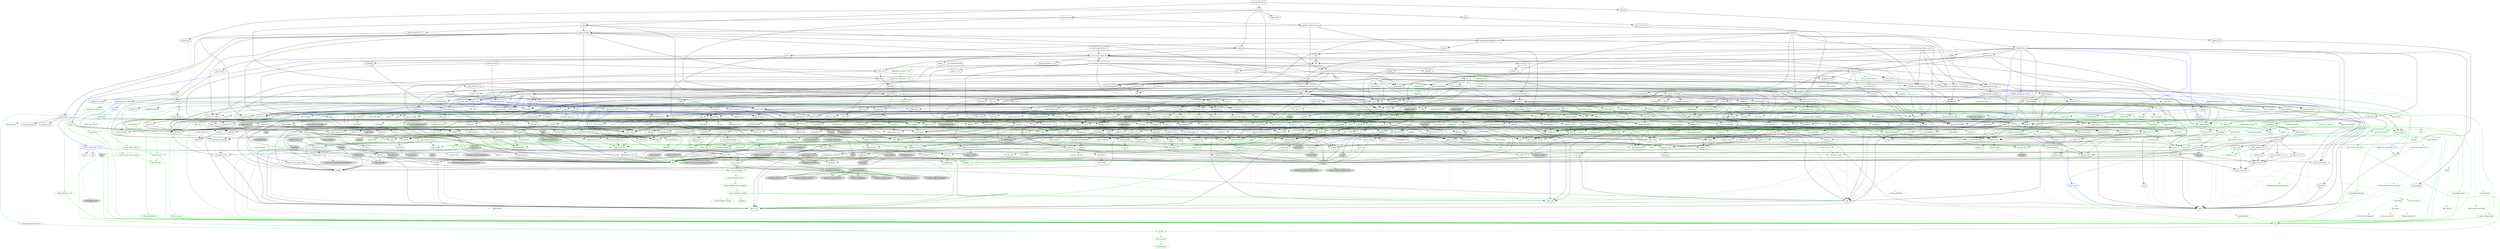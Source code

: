 digraph {
    0 [ label = "catalyst-toolbox" shape = box]
    1 [ label = "chain-addr" shape = box]
    2 [ label = "chain-core" shape = box]
    3 [ label = "chain-ser" shape = box]
    4 [ label = "chain-crypto" shape = box]
    5 [ label = "typed-bytes" shape = box]
    6 [ label = "chain-impl-mockchain" shape = box]
    7 [ label = "cardano-legacy-address" shape = box]
    8 [ label = "chain-time" shape = box]
    9 [ label = "chain-vote" shape = box]
    10 [ label = "imhamt" shape = box]
    11 [ label = "sparse-array" shape = box]
    12 [ label = "chain-storage" shape = box]
    13 [ label = "jcli" shape = box]
    14 [ label = "jormungandr-lib" shape = box]
    15 [ label = "jormungandr-automation" shape = box]
    16 [ label = "jortestkit" shape = box]
    17 [ label = "jormungandr-integration-tests" shape = box]
    18 [ label = "hersir" shape = box]
    19 [ label = "thor" shape = box]
    20 [ label = "loki" shape = box]
    21 [ label = "mjolnir" shape = box]
    22 [ label = "snapshot-lib" shape = box]
    23 [ label = "symmetric-cipher" shape = box]
    24 [ label = "vit-servicing-station-lib" shape = box]
    25 [ label = "event-db" shape = box]
    26 [ label = "vit-servicing-station-tests" shape = box]
    27 [ label = "wallet" shape = box]
    28 [ label = "chain-path-derivation" shape = box]
    29 [ label = "hdkeygen" shape = box]
    30 [ label = "chain-network" shape = box]
    31 [ label = "jormungandrwallet" shape = box]
    32 [ label = "wallet-core" shape = box]
    33 [ label = "wallet-wasm-js" shape = box]
    34 [ label = "jormungandr" shape = box]
    35 [ label = "explorer" shape = box]
    36 [ label = "settings" shape = box]
    37 [ label = "blockchain" shape = box]
    38 [ label = "vit-servicing-station-cli" shape = box]
    39 [ label = "vit-servicing-station-server" shape = box]
    40 [ label = "iapyx" shape = box]
    41 [ label = "valgrind" shape = box]
    42 [ label = "vitup" shape = box]
    43 [ label = "mainnet-lib" shape = box]
    44 [ label = "mainnet-tools" shape = box]
    45 [ label = "scheduler-service-lib" shape = box]
    46 [ label = "signals-handler" shape = box]
    47 [ label = "snapshot-trigger-service" shape = box]
    48 [ label = "voting_tools_rs" shape = box]
    49 [ label = "integration-tests" shape = box]
    50 [ label = "assert_cmd" ]
    51 [ label = "assert_fs" ]
    52 [ label = "bech32 0.8.1" ]
    53 [ label = "clap 4.1.4" ]
    54 [ label = "color-eyre" ]
    55 [ label = "csv" ]
    56 [ label = "fraction" ]
    57 [ label = "futures" ]
    58 [ label = "gag" ]
    59 [ label = "governor" ]
    60 [ label = "graphql_client" ]
    61 [ label = "hex" ]
    62 [ label = "image" ]
    63 [ label = "itertools" color = darkgreen]
    64 [ label = "once_cell" color = darkgreen]
    65 [ label = "predicates" ]
    66 [ label = "proptest" ]
    67 [ label = "qrcode" ]
    68 [ label = "quircs" ]
    69 [ label = "rand 0.8.5" color = darkgreen]
    70 [ label = "rand_chacha 0.3.1" color = darkgreen]
    71 [ label = "rayon" ]
    72 [ label = "regex" color = darkgreen]
    73 [ label = "reqwest" ]
    74 [ label = "rust_decimal" color = darkgreen]
    75 [ label = "rust_decimal_macros" color = green3]
    76 [ label = "serde" color = darkgreen]
    77 [ label = "serde_json" color = darkgreen]
    78 [ label = "serde_test" ]
    79 [ label = "serde_yaml" ]
    80 [ label = "sscanf" ]
    81 [ label = "test-strategy" color = green3]
    82 [ label = "thiserror" color = darkgreen]
    83 [ label = "time 0.3.17" color = darkgreen]
    84 [ label = "tokio" color = darkgreen]
    85 [ label = "tracing" color = darkgreen]
    86 [ label = "tracing-subscriber" ]
    87 [ label = "url" color = darkgreen]
    88 [ label = "versionisator" color = green3]
    89 [ label = "cryptoxide 0.4.2" ]
    90 [ label = "quickcheck" ]
    91 [ label = "curve25519-dalek-ng" ]
    92 [ label = "ed25519-bip32 0.4.1" ]
    93 [ label = "ed25519-dalek" ]
    94 [ label = "generic-array" color = darkgreen]
    95 [ label = "rand_core 0.6.4" color = darkgreen]
    96 [ label = "sha2 0.10.6" color = darkgreen]
    97 [ label = "smoke" color = blue]
    98 [ label = "lazy_static" color = darkgreen]
    99 [ label = "quickcheck_macros" color = green3]
    100 [ label = "strum" ]
    101 [ label = "strum_macros" color = green3]
    102 [ label = "tempfile" color = darkgreen]
    103 [ label = "cbor_event" ]
    104 [ label = "cfg-if 1.0.0" color = darkgreen]
    105 [ label = "const_format" ]
    106 [ label = "criterion" ]
    107 [ label = "rustc_version" color = green3]
    108 [ label = "trybuild" color = blue]
    109 [ label = "data-pile" ]
    110 [ label = "sled" ]
    111 [ label = "base64 0.13.1" color = darkgreen]
    112 [ label = "bincode" ]
    113 [ label = "bytes" color = darkgreen]
    114 [ label = "clap_complete" ]
    115 [ label = "gtmpl" ]
    116 [ label = "rand 0.7.3" ]
    117 [ label = "rpassword" ]
    118 [ label = "serde_derive" color = green3]
    119 [ label = "http" ]
    120 [ label = "humantime" ]
    121 [ label = "parity-multiaddr" ]
    122 [ label = "serde_with" ]
    123 [ label = "bytesize" ]
    124 [ label = "custom_debug" ]
    125 [ label = "flate2" ]
    126 [ label = "fs_extra" ]
    127 [ label = "json" ]
    128 [ label = "keynesis" ]
    129 [ label = "log" color = darkgreen]
    130 [ label = "netstat2" ]
    131 [ label = "os_info" ]
    132 [ label = "poldercast" ]
    133 [ label = "prost 0.9.0" color = darkgreen]
    134 [ label = "semver" color = darkgreen]
    135 [ label = "sysinfo" ]
    136 [ label = "tar" ]
    137 [ label = "tokio-stream" ]
    138 [ label = "tonic 0.6.2" ]
    139 [ label = "tonic-build 0.6.2" color = green3]
    140 [ label = "warp" ]
    141 [ label = "zip" ]
    142 [ label = "console" ]
    143 [ label = "dialoguer" ]
    144 [ label = "indicatif" ]
    145 [ label = "sha-1 0.9.8" ]
    146 [ label = "sha2 0.9.9" ]
    147 [ label = "bech32 0.7.3" ]
    148 [ label = "rstest" color = green3]
    149 [ label = "yaml-rust" ]
    150 [ label = "ctrlc" ]
    151 [ label = "slave-pool" ]
    152 [ label = "cocoon" ]
    153 [ label = "dirs" ]
    154 [ label = "zeroize" ]
    155 [ label = "async-trait" color = green3]
    156 [ label = "diesel 1.4.8" color = darkgreen]
    157 [ label = "diesel_migrations 1.4.0" ]
    158 [ label = "dotenv" ]
    159 [ label = "http-zipkin" ]
    160 [ label = "notify" ]
    161 [ label = "pretty_assertions 1.3.0" color = blue]
    162 [ label = "r2d2" color = darkgreen]
    163 [ label = "simplelog" ]
    164 [ label = "tracing-futures" ]
    165 [ label = "bb8" ]
    166 [ label = "bb8-postgres" ]
    167 [ label = "dotenvy" ]
    168 [ label = "tokio-postgres" color = darkgreen]
    169 [ label = "cfg-if 0.1.10" ]
    170 [ label = "chrono" color = darkgreen]
    171 [ label = "dyn-clone" color = darkgreen]
    172 [ label = "fake" ]
    173 [ label = "hyper" ]
    174 [ label = "postgres" color = darkgreen]
    175 [ label = "pretty_assertions 0.6.1" ]
    176 [ label = "rand_core 0.5.1" ]
    177 [ label = "refinery" ]
    178 [ label = "hashlink" ]
    179 [ label = "paste" color = blue]
    180 [ label = "http-body" ]
    181 [ label = "pin-project" ]
    182 [ label = "clear_on_drop" ]
    183 [ label = "console_error_panic_hook" ]
    184 [ label = "getrandom 0.2.8" color = darkgreen]
    185 [ label = "js-sys" color = darkgreen]
    186 [ label = "wasm-bindgen" color = darkgreen]
    187 [ label = "wasm-bindgen-test" color = blue]
    188 [ label = "web-sys" ]
    189 [ label = "arc-swap" ]
    190 [ label = "jsonrpsee-core" ]
    191 [ label = "jsonrpsee-http-server" ]
    192 [ label = "libc" color = darkgreen]
    193 [ label = "linked-hash-map" ]
    194 [ label = "local-ip-address" ]
    195 [ label = "lru" ]
    196 [ label = "nix 0.25.1" style = filled, fillcolor = lightgrey]
    197 [ label = "opentelemetry" ]
    198 [ label = "opentelemetry-otlp" ]
    199 [ label = "opentelemetry-semantic-conventions" ]
    200 [ label = "tokio-util 0.6.10" ]
    201 [ label = "tracing-appender" ]
    202 [ label = "tracing-opentelemetry" ]
    203 [ label = "trust-dns-resolver" ]
    204 [ label = "anyhow" color = darkgreen]
    205 [ label = "async-graphql" ]
    206 [ label = "async-graphql-warp" ]
    207 [ label = "futures-channel" color = darkgreen]
    208 [ label = "futures-util" color = darkgreen]
    209 [ label = "ed25519-bip32 0.3.2" ]
    210 [ label = "prettytable-rs" ]
    211 [ label = "warp-reverse-proxy" ]
    212 [ label = "diffy" ]
    213 [ label = "glob" ]
    214 [ label = "path-slash" ]
    215 [ label = "rustls" ]
    216 [ label = "rustls-pemfile 1.0.2" ]
    217 [ label = "tempdir" ]
    218 [ label = "tokio-rustls" ]
    219 [ label = "uuid 0.8.2" ]
    220 [ label = "walkdir" color = darkgreen]
    221 [ label = "cardano-serialization-lib" ]
    222 [ label = "pharos" ]
    223 [ label = "job_scheduler_ng" ]
    224 [ label = "num-traits" color = darkgreen]
    225 [ label = "uuid 1.3.0" ]
    226 [ label = "bigdecimal" ]
    227 [ label = "blake2" ]
    228 [ label = "bytekind" ]
    229 [ label = "ciborium" ]
    230 [ label = "diesel 2.0.3" ]
    231 [ label = "diesel-derive-enum" color = green3]
    232 [ label = "diesel_migrations 2.0.0" color = blue]
    233 [ label = "insta" color = blue]
    234 [ label = "microtype" ]
    235 [ label = "nonempty" ]
    236 [ label = "rand 0.6.5" ]
    237 [ label = "rand_core 0.4.2" ]
    238 [ label = "serial_test" color = blue]
    239 [ label = "tracing-test" color = blue]
    240 [ label = "validity" ]
    241 [ label = "base64 0.21.0" ]
    242 [ label = "libmath" ]
    243 [ label = "rand_chacha 0.2.2" ]
    244 [ label = "bstr 1.2.0" ]
    245 [ label = "doc-comment" ]
    246 [ label = "predicates-core" ]
    247 [ label = "predicates-tree" ]
    248 [ label = "wait-timeout" ]
    249 [ label = "globwalk" ]
    250 [ label = "bitflags" color = darkgreen]
    251 [ label = "clap_derive" color = green3, style = dashed]
    252 [ label = "clap_lex" ]
    253 [ label = "is-terminal" ]
    254 [ label = "strsim" color = darkgreen, style = dashed]
    255 [ label = "termcolor" color = darkgreen]
    256 [ label = "backtrace" ]
    257 [ label = "color-spantrace" style = dashed]
    258 [ label = "eyre" ]
    259 [ label = "indenter" ]
    260 [ label = "owo-colors" ]
    261 [ label = "tracing-error" style = dashed]
    262 [ label = "bstr 0.2.17" ]
    263 [ label = "csv-core" ]
    264 [ label = "itoa 0.4.8" ]
    265 [ label = "ryu" color = darkgreen]
    266 [ label = "num" ]
    267 [ label = "futures-core" color = darkgreen]
    268 [ label = "futures-executor" ]
    269 [ label = "futures-io" color = darkgreen]
    270 [ label = "futures-sink" color = darkgreen]
    271 [ label = "futures-task" color = darkgreen]
    272 [ label = "filedescriptor" ]
    273 [ label = "futures-timer" style = dashed]
    274 [ label = "no-std-compat" ]
    275 [ label = "nonzero_ext" ]
    276 [ label = "parking_lot 0.12.1" color = darkgreen]
    277 [ label = "smallvec" color = darkgreen]
    278 [ label = "graphql_query_derive" color = green3, style = dashed]
    279 [ label = "bytemuck" ]
    280 [ label = "byteorder" color = darkgreen]
    281 [ label = "color_quant" ]
    282 [ label = "gif" style = dashed]
    283 [ label = "jpeg-decoder" style = dashed]
    284 [ label = "num-iter" ]
    285 [ label = "num-rational 0.3.2" ]
    286 [ label = "png" style = dashed]
    287 [ label = "scoped_threadpool" style = dashed]
    288 [ label = "tiff" style = dashed]
    289 [ label = "either" color = darkgreen]
    290 [ label = "difflib" style = dashed]
    291 [ label = "float-cmp" style = dashed]
    292 [ label = "normalize-line-endings" style = dashed]
    293 [ label = "bit-set" style = dashed]
    294 [ label = "quick-error 2.0.1" style = dashed]
    295 [ label = "rand_xorshift 0.3.0" ]
    296 [ label = "regex-syntax" color = darkgreen]
    297 [ label = "rusty-fork" style = dashed]
    298 [ label = "unarray" ]
    299 [ label = "checked_int_cast" ]
    300 [ label = "num-derive" color = green3]
    301 [ label = "ppv-lite86" color = darkgreen]
    302 [ label = "rayon-core" ]
    303 [ label = "aho-corasick" color = darkgreen]
    304 [ label = "memchr" color = darkgreen]
    305 [ label = "encoding_rs" ]
    306 [ label = "h2" ]
    307 [ label = "hyper-rustls" style = "dashed,filled", fillcolor = lightgrey]
    308 [ label = "ipnet" ]
    309 [ label = "mime" ]
    310 [ label = "percent-encoding" color = darkgreen]
    311 [ label = "pin-project-lite" color = darkgreen]
    312 [ label = "serde_urlencoded" ]
    313 [ label = "tower-service" ]
    314 [ label = "wasm-bindgen-futures" ]
    315 [ label = "webpki-roots" style = "dashed,filled", fillcolor = lightgrey]
    316 [ label = "winreg" style = filled, fillcolor = lightgrey]
    317 [ label = "arrayvec" color = darkgreen]
    318 [ label = "borsh" color = darkgreen, style = dashed]
    319 [ label = "bytecheck" color = darkgreen, style = dashed]
    320 [ label = "rkyv" color = darkgreen, style = dashed]
    321 [ label = "quote" color = green3]
    322 [ label = "itoa 1.0.5" color = darkgreen]
    323 [ label = "indexmap" color = darkgreen]
    324 [ label = "sscanf_macro" color = green3]
    325 [ label = "proc-macro2" color = green3]
    326 [ label = "structmeta" color = green3]
    327 [ label = "syn" color = green3]
    328 [ label = "thiserror-impl" color = green3]
    329 [ label = "num_threads" color = darkgreen, style = "dashed,filled", fillcolor = lightgrey]
    330 [ label = "time-core" color = darkgreen]
    331 [ label = "time-macros" color = green3, style = dashed]
    332 [ label = "autocfg 1.1.0" color = green3]
    333 [ label = "mio" color = darkgreen]
    334 [ label = "num_cpus" color = darkgreen]
    335 [ label = "signal-hook-registry" color = darkgreen, style = "dashed,filled", fillcolor = lightgrey]
    336 [ label = "socket2" color = darkgreen]
    337 [ label = "tokio-macros" color = green3, style = dashed]
    338 [ label = "windows-sys 0.42.0" color = darkgreen, style = filled, fillcolor = lightgrey]
    339 [ label = "tracing-attributes" color = green3, style = dashed]
    340 [ label = "tracing-core" color = darkgreen]
    341 [ label = "matchers" style = dashed]
    342 [ label = "nu-ansi-term" style = dashed]
    343 [ label = "sharded-slab" style = dashed]
    344 [ label = "thread_local" ]
    345 [ label = "tracing-log" style = dashed]
    346 [ label = "tracing-serde" style = dashed]
    347 [ label = "form_urlencoded" color = darkgreen]
    348 [ label = "idna 0.3.0" color = darkgreen]
    349 [ label = "platforms" color = green3]
    350 [ label = "env_logger" style = dashed]
    351 [ label = "digest 0.9.0" ]
    352 [ label = "subtle-ng" ]
    353 [ label = "curve25519-dalek" ]
    354 [ label = "ed25519" ]
    355 [ label = "typenum" color = darkgreen]
    356 [ label = "version_check" color = green3]
    357 [ label = "cpufeatures" color = darkgreen, style = filled, fillcolor = lightgrey]
    358 [ label = "digest 0.10.6" color = darkgreen]
    359 [ label = "heck 0.4.1" color = green3]
    360 [ label = "rustversion" color = red]
    361 [ label = "fastrand" color = darkgreen]
    362 [ label = "redox_syscall" color = darkgreen, style = filled, fillcolor = lightgrey]
    363 [ label = "remove_dir_all" color = darkgreen]
    364 [ label = "winapi" color = darkgreen, style = filled, fillcolor = lightgrey]
    365 [ label = "const_format_proc_macros" color = green3]
    366 [ label = "atty" ]
    367 [ label = "cast" ]
    368 [ label = "clap 2.34.0" ]
    369 [ label = "criterion-plot" ]
    370 [ label = "oorandom" ]
    371 [ label = "plotters" ]
    372 [ label = "serde_cbor" ]
    373 [ label = "tinytemplate" ]
    374 [ label = "basic-toml" color = blue]
    375 [ label = "memmap2" ]
    376 [ label = "crc32fast" ]
    377 [ label = "crossbeam-epoch" ]
    378 [ label = "crossbeam-utils" ]
    379 [ label = "fs2" style = filled, fillcolor = lightgrey]
    380 [ label = "fxhash" ]
    381 [ label = "parking_lot 0.11.2" ]
    382 [ label = "gtmpl_value" ]
    383 [ label = "getrandom 0.1.16" style = dashed]
    384 [ label = "rand_hc 0.2.0" style = filled, fillcolor = lightgrey]
    385 [ label = "fnv" color = darkgreen]
    386 [ label = "arrayref" ]
    387 [ label = "bs58" ]
    388 [ label = "data-encoding" ]
    389 [ label = "multihash" ]
    390 [ label = "static_assertions" ]
    391 [ label = "unsigned-varint 0.7.1" ]
    392 [ label = "serde_with_macros" color = green3, style = dashed]
    393 [ label = "custom_debug_derive" color = green3]
    394 [ label = "miniz_oxide 0.6.2" ]
    395 [ label = "cryptoxide 0.3.6" ]
    396 [ label = "prost-derive 0.9.0" color = green3, style = dashed]
    397 [ label = "core-foundation-sys" color = darkgreen, style = filled, fillcolor = lightgrey]
    398 [ label = "ntapi" style = filled, fillcolor = lightgrey]
    399 [ label = "filetime" ]
    400 [ label = "xattr" style = "dashed,filled", fillcolor = lightgrey]
    401 [ label = "tokio-util 0.7.4" color = darkgreen]
    402 [ label = "async-stream" ]
    403 [ label = "hyper-timeout" style = dashed]
    404 [ label = "tower" style = dashed]
    405 [ label = "tower-layer" ]
    406 [ label = "prost-build 0.9.0" color = green3, style = dashed]
    407 [ label = "headers" ]
    408 [ label = "mime_guess" ]
    409 [ label = "multipart" style = dashed]
    410 [ label = "rustls-pemfile 0.2.1" ]
    411 [ label = "scoped-tls" ]
    412 [ label = "tokio-tungstenite" style = dashed]
    413 [ label = "aes" style = dashed]
    414 [ label = "bzip2" style = dashed]
    415 [ label = "constant_time_eq" style = dashed]
    416 [ label = "hmac 0.12.1" color = darkgreen]
    417 [ label = "pbkdf2 0.11.0" style = dashed]
    418 [ label = "sha1" ]
    419 [ label = "zstd" style = dashed]
    420 [ label = "encode_unicode 0.3.6" style = filled, fillcolor = lightgrey]
    421 [ label = "unicode-width" color = darkgreen]
    422 [ label = "shell-words" ]
    423 [ label = "number_prefix" ]
    424 [ label = "block-buffer 0.9.0" ]
    425 [ label = "opaque-debug" ]
    426 [ label = "nix 0.26.2" style = filled, fillcolor = lightgrey]
    427 [ label = "windows-sys 0.45.0" color = darkgreen, style = filled, fillcolor = lightgrey]
    428 [ label = "crossbeam-channel" ]
    429 [ label = "aes-gcm" ]
    430 [ label = "chacha20poly1305" ]
    431 [ label = "hmac 0.11.0" ]
    432 [ label = "pbkdf2 0.9.0" ]
    433 [ label = "dirs-sys" ]
    434 [ label = "zeroize_derive" color = green3, style = dashed]
    435 [ label = "diesel_derives 1.4.1" color = green3]
    436 [ label = "pq-sys" color = darkgreen, style = dashed]
    437 [ label = "migrations_internals 1.4.1" color = darkgreen]
    438 [ label = "migrations_macros 1.4.2" color = green3]
    439 [ label = "zipkin" ]
    440 [ label = "fsevent-sys" style = "dashed,filled", fillcolor = lightgrey]
    441 [ label = "inotify" style = filled, fillcolor = lightgrey]
    442 [ label = "kqueue" style = filled, fillcolor = lightgrey]
    443 [ label = "ctor" color = green3, style = filled, fillcolor = lightgrey]
    444 [ label = "diff" color = blue]
    445 [ label = "output_vt100" style = filled, fillcolor = lightgrey]
    446 [ label = "yansi" color = blue]
    447 [ label = "scheduled-thread-pool" color = darkgreen]
    448 [ label = "fallible-iterator" color = darkgreen]
    449 [ label = "phf" color = darkgreen]
    450 [ label = "postgres-protocol" color = darkgreen]
    451 [ label = "postgres-types" color = darkgreen]
    452 [ label = "iana-time-zone" color = darkgreen, style = dashed]
    453 [ label = "num-integer" color = darkgreen]
    454 [ label = "time 0.1.45" color = darkgreen, style = dashed]
    455 [ label = "httparse" ]
    456 [ label = "httpdate" ]
    457 [ label = "want" ]
    458 [ label = "ansi_term 0.11.0" ]
    459 [ label = "difference" ]
    460 [ label = "refinery-core" color = darkgreen]
    461 [ label = "refinery-macros" color = green3]
    462 [ label = "hashbrown 0.12.3" color = darkgreen]
    463 [ label = "paste-impl" color = turquoise3]
    464 [ label = "proc-macro-hack" color = turquoise3]
    465 [ label = "pin-project-internal" color = green3]
    466 [ label = "cc" color = green3]
    467 [ label = "wasi 0.11.0+wasi-snapshot-preview1" color = darkgreen, style = filled, fillcolor = lightgrey]
    468 [ label = "wasm-bindgen-macro" color = green3]
    469 [ label = "wasm-bindgen-test-macro" color = turquoise3]
    470 [ label = "beef" ]
    471 [ label = "jsonrpsee-types" ]
    472 [ label = "rustc-hash" style = dashed]
    473 [ label = "globset" ]
    474 [ label = "unicase" color = darkgreen]
    475 [ label = "neli" style = filled, fillcolor = lightgrey]
    476 [ label = "memoffset 0.6.5" style = "dashed,filled", fillcolor = lightgrey]
    477 [ label = "pin-utils" color = darkgreen]
    478 [ label = "opentelemetry_api" ]
    479 [ label = "opentelemetry_sdk" ]
    480 [ label = "opentelemetry-proto" ]
    481 [ label = "prost 0.11.6" color = darkgreen, style = dashed]
    482 [ label = "tonic 0.8.3" style = dashed]
    483 [ label = "slab" color = darkgreen]
    484 [ label = "ipconfig" style = "dashed,filled", fillcolor = lightgrey]
    485 [ label = "lru-cache" ]
    486 [ label = "resolv-conf" style = dashed]
    487 [ label = "trust-dns-proto" ]
    488 [ label = "async-graphql-derive" color = green3]
    489 [ label = "async-graphql-parser" color = darkgreen]
    490 [ label = "async-graphql-value" color = darkgreen]
    491 [ label = "fast_chemail" style = dashed]
    492 [ label = "multer" ]
    493 [ label = "futures-macro" color = green3, style = dashed]
    494 [ label = "encode_unicode 1.0.0" ]
    495 [ label = "term" ]
    496 [ label = "ansi_term 0.12.1" ]
    497 [ label = "ring" ]
    498 [ label = "sct" ]
    499 [ label = "webpki" ]
    500 [ label = "rand 0.4.6" ]
    501 [ label = "same-file" color = darkgreen]
    502 [ label = "winapi-util" color = darkgreen, style = filled, fillcolor = lightgrey]
    503 [ label = "noop_proc_macro" color = green3, style = filled, fillcolor = lightgrey]
    504 [ label = "num-bigint" ]
    505 [ label = "rand_os" ]
    506 [ label = "schemars" color = darkgreen]
    507 [ label = "serde-wasm-bindgen" style = filled, fillcolor = lightgrey]
    508 [ label = "cron" ]
    509 [ label = "libm" color = darkgreen, style = dashed]
    510 [ label = "ciborium-io" ]
    511 [ label = "ciborium-ll" ]
    512 [ label = "diesel_derives 2.0.1" color = green3]
    513 [ label = "migrations_internals 2.0.0" color = steelblue]
    514 [ label = "migrations_macros 2.0.0" color = turquoise3]
    515 [ label = "similar" color = blue]
    516 [ label = "microtype-macro" color = green3]
    517 [ label = "secrecy" style = dashed]
    518 [ label = "autocfg 0.1.8" color = green3]
    519 [ label = "rand_chacha 0.1.1" ]
    520 [ label = "rand_hc 0.1.0" ]
    521 [ label = "rand_isaac" ]
    522 [ label = "rand_jitter" ]
    523 [ label = "rand_pcg" ]
    524 [ label = "rand_xorshift 0.1.1" ]
    525 [ label = "dashmap" ]
    526 [ label = "serial_test_derive" color = turquoise3]
    527 [ label = "tracing-test-macro" color = turquoise3]
    528 [ label = "rand 0.3.23" ]
    529 [ label = "regex-automata" style = dashed]
    530 [ label = "termtree" ]
    531 [ label = "ignore" ]
    532 [ label = "proc-macro-error" color = green3]
    533 [ label = "os_str_bytes" ]
    534 [ label = "hermit-abi 0.3.0" style = filled, fillcolor = lightgrey]
    535 [ label = "io-lifetimes" ]
    536 [ label = "rustix" style = filled, fillcolor = lightgrey]
    537 [ label = "addr2line" ]
    538 [ label = "object" ]
    539 [ label = "rustc-demangle" ]
    540 [ label = "num-complex" ]
    541 [ label = "num-rational 0.4.1" ]
    542 [ label = "lock_api" color = darkgreen]
    543 [ label = "parking_lot_core 0.9.7" color = darkgreen]
    544 [ label = "graphql_client_codegen" color = green3, style = dashed]
    545 [ label = "weezl" style = dashed]
    546 [ label = "deflate" style = dashed]
    547 [ label = "miniz_oxide 0.3.7" style = dashed]
    548 [ label = "miniz_oxide 0.4.4" style = dashed]
    549 [ label = "bit-vec" style = dashed]
    550 [ label = "quick-error 1.2.3" style = dashed]
    551 [ label = "crossbeam-deque" ]
    552 [ label = "borsh-derive" color = green3, style = dashed]
    553 [ label = "hashbrown 0.13.2" color = darkgreen, style = dashed]
    554 [ label = "bytecheck_derive" color = green3, style = dashed]
    555 [ label = "ptr_meta" color = darkgreen, style = dashed]
    556 [ label = "rend" color = darkgreen, style = dashed]
    557 [ label = "rkyv_derive" color = green3, style = dashed]
    558 [ label = "seahash" color = darkgreen, style = dashed]
    559 [ label = "unicode-ident" color = green3]
    560 [ label = "structmeta-derive" color = green3]
    561 [ label = "hermit-abi 0.2.6" color = darkgreen, style = filled, fillcolor = lightgrey]
    562 [ label = "windows_aarch64_gnullvm" color = darkgreen, style = filled, fillcolor = lightgrey]
    563 [ label = "windows_aarch64_msvc" color = darkgreen, style = filled, fillcolor = lightgrey]
    564 [ label = "windows_i686_gnu" color = darkgreen, style = filled, fillcolor = lightgrey]
    565 [ label = "windows_i686_msvc" color = darkgreen, style = filled, fillcolor = lightgrey]
    566 [ label = "windows_x86_64_gnu" color = darkgreen, style = filled, fillcolor = lightgrey]
    567 [ label = "windows_x86_64_gnullvm" color = darkgreen, style = filled, fillcolor = lightgrey]
    568 [ label = "windows_x86_64_msvc" color = darkgreen, style = filled, fillcolor = lightgrey]
    569 [ label = "valuable" color = darkgreen, style = "dashed,filled", fillcolor = lightgrey]
    570 [ label = "overload" style = dashed]
    571 [ label = "unicode-bidi" color = darkgreen]
    572 [ label = "unicode-normalization" color = darkgreen]
    573 [ label = "subtle" color = darkgreen]
    574 [ label = "signature" ]
    575 [ label = "block-buffer 0.10.3" color = darkgreen, style = dashed]
    576 [ label = "crypto-common" color = darkgreen]
    577 [ label = "instant" color = darkgreen]
    578 [ label = "winapi-i686-pc-windows-gnu" color = darkgreen, style = filled, fillcolor = lightgrey]
    579 [ label = "winapi-x86_64-pc-windows-gnu" color = darkgreen, style = filled, fillcolor = lightgrey]
    580 [ label = "unicode-xid" color = green3]
    581 [ label = "hermit-abi 0.1.19" style = filled, fillcolor = lightgrey]
    582 [ label = "textwrap" ]
    583 [ label = "plotters-backend" ]
    584 [ label = "plotters-svg" style = dashed]
    585 [ label = "half" ]
    586 [ label = "memoffset 0.7.1" ]
    587 [ label = "scopeguard" color = darkgreen]
    588 [ label = "parking_lot_core 0.8.6" ]
    589 [ label = "wasi 0.9.0+wasi-snapshot-preview1" style = "dashed,filled", fillcolor = lightgrey]
    590 [ label = "multihash-derive" color = green3, style = dashed]
    591 [ label = "unsigned-varint 0.5.1" ]
    592 [ label = "darling" color = green3]
    593 [ label = "synstructure" color = green3]
    594 [ label = "adler" ]
    595 [ label = "async-stream-impl" color = green3]
    596 [ label = "tokio-io-timeout" style = dashed]
    597 [ label = "heck 0.3.3" color = green3, style = dashed]
    598 [ label = "multimap" color = green3, style = dashed]
    599 [ label = "petgraph" color = green3, style = dashed]
    600 [ label = "prost-types 0.9.0" color = green3, style = dashed]
    601 [ label = "which" color = green3, style = dashed]
    602 [ label = "headers-core" ]
    603 [ label = "buf_redux" style = dashed]
    604 [ label = "safemem" style = dashed]
    605 [ label = "twoway" style = dashed]
    606 [ label = "tungstenite" style = dashed]
    607 [ label = "cipher 0.3.0" ]
    608 [ label = "bzip2-sys" style = dashed]
    609 [ label = "password-hash" style = dashed]
    610 [ label = "zstd-safe" style = dashed]
    611 [ label = "windows-targets" color = darkgreen, style = filled, fillcolor = lightgrey]
    612 [ label = "aead 0.4.3" ]
    613 [ label = "ctr" ]
    614 [ label = "ghash" ]
    615 [ label = "aead 0.5.1" ]
    616 [ label = "chacha20" ]
    617 [ label = "cipher 0.4.3" ]
    618 [ label = "poly1305" ]
    619 [ label = "crypto-mac" ]
    620 [ label = "redox_users" style = filled, fillcolor = lightgrey]
    621 [ label = "vcpkg" color = green3, style = "dashed,filled", fillcolor = lightgrey]
    622 [ label = "lazycell" ]
    623 [ label = "zipkin-types" ]
    624 [ label = "inotify-sys" style = filled, fillcolor = lightgrey]
    625 [ label = "kqueue-sys" style = filled, fillcolor = lightgrey]
    626 [ label = "phf_shared" color = darkgreen]
    627 [ label = "md-5" color = darkgreen]
    628 [ label = "stringprep" color = darkgreen]
    629 [ label = "android_system_properties" color = darkgreen, style = "dashed,filled", fillcolor = lightgrey]
    630 [ label = "iana-time-zone-haiku" color = darkgreen, style = "dashed,filled", fillcolor = lightgrey]
    631 [ label = "wasi 0.10.0+wasi-snapshot-preview1" color = darkgreen, style = "dashed,filled", fillcolor = lightgrey]
    632 [ label = "try-lock" ]
    633 [ label = "siphasher" color = darkgreen]
    634 [ label = "toml" color = darkgreen]
    635 [ label = "ahash 0.7.6" color = darkgreen, style = dashed]
    636 [ label = "jobserver" color = green3, style = dashed]
    637 [ label = "wasm-bindgen-macro-support" color = green3]
    638 [ label = "tonic-build 0.8.4" color = green3, style = dashed]
    639 [ label = "prost-derive 0.11.6" color = green3, style = dashed]
    640 [ label = "axum" style = dashed]
    641 [ label = "widestring" style = "dashed,filled", fillcolor = lightgrey]
    642 [ label = "hostname" style = dashed]
    643 [ label = "enum-as-inner" color = green3]
    644 [ label = "idna 0.2.3" ]
    645 [ label = "tinyvec" color = darkgreen]
    646 [ label = "Inflector" color = green3]
    647 [ label = "proc-macro-crate 1.3.0" color = green3]
    648 [ label = "pest" color = darkgreen]
    649 [ label = "ascii_utils" style = dashed]
    650 [ label = "spin 0.9.4" ]
    651 [ label = "dirs-next" ]
    652 [ label = "spin 0.5.2" style = filled, fillcolor = lightgrey]
    653 [ label = "untrusted" ]
    654 [ label = "fuchsia-cprng" style = filled, fillcolor = lightgrey]
    655 [ label = "rand_core 0.3.1" ]
    656 [ label = "rdrand" style = filled, fillcolor = lightgrey]
    657 [ label = "cloudabi" style = filled, fillcolor = lightgrey]
    658 [ label = "schemars_derive" color = green3, style = dashed]
    659 [ label = "nom" ]
    660 [ label = "proc-macro-error-attr" color = green3]
    661 [ label = "errno" style = filled, fillcolor = lightgrey]
    662 [ label = "linux-raw-sys" style = filled, fillcolor = lightgrey]
    663 [ label = "gimli" ]
    664 [ label = "graphql-introspection-query" color = green3, style = dashed]
    665 [ label = "graphql-parser" color = green3, style = dashed]
    666 [ label = "adler32" style = dashed]
    667 [ label = "borsh-derive-internal" color = green3, style = dashed]
    668 [ label = "borsh-schema-derive-internal" color = green3, style = dashed]
    669 [ label = "proc-macro-crate 0.1.5" color = green3, style = dashed]
    670 [ label = "ahash 0.8.3" color = darkgreen, style = dashed]
    671 [ label = "ptr_meta_derive" color = green3, style = dashed]
    672 [ label = "darling_core" color = green3]
    673 [ label = "darling_macro" color = green3]
    674 [ label = "unicode-segmentation" color = green3, style = dashed]
    675 [ label = "fixedbitset" color = green3, style = dashed]
    676 [ label = "sha-1 0.10.1" style = dashed]
    677 [ label = "utf-8" style = dashed]
    678 [ label = "pkg-config" color = green3, style = dashed]
    679 [ label = "base64ct" style = dashed]
    680 [ label = "zstd-sys" style = dashed]
    681 [ label = "polyval" ]
    682 [ label = "inout" ]
    683 [ label = "universal-hash 0.5.0" ]
    684 [ label = "cxx" color = darkgreen, style = "dashed,filled", fillcolor = lightgrey]
    685 [ label = "cxx-build" color = green3, style = "dashed,filled", fillcolor = lightgrey]
    686 [ label = "wasm-bindgen-backend" color = green3]
    687 [ label = "wasm-bindgen-shared" color = green3]
    688 [ label = "prettyplease" color = green3, style = dashed]
    689 [ label = "prost-build 0.11.6" color = green3, style = dashed]
    690 [ label = "axum-core" style = dashed]
    691 [ label = "matchit" style = dashed]
    692 [ label = "sync_wrapper" style = dashed]
    693 [ label = "tower-http" style = dashed]
    694 [ label = "match_cfg" style = dashed]
    695 [ label = "matches" ]
    696 [ label = "tinyvec_macros" color = darkgreen, style = dashed]
    697 [ label = "toml_edit" color = green3]
    698 [ label = "ucd-trie" color = darkgreen]
    699 [ label = "dirs-sys-next" ]
    700 [ label = "serde_derive_internals" color = green3, style = dashed]
    701 [ label = "minimal-lexical" ]
    702 [ label = "errno-dragonfly" style = filled, fillcolor = lightgrey]
    703 [ label = "combine" color = green3, style = dashed]
    704 [ label = "ident_case" color = green3]
    705 [ label = "universal-hash 0.4.1" ]
    706 [ label = "cxxbridge-flags" color = green3, style = "dashed,filled", fillcolor = lightgrey]
    707 [ label = "cxxbridge-macro" color = green3, style = "dashed,filled", fillcolor = lightgrey]
    708 [ label = "link-cplusplus" color = darkgreen, style = "dashed,filled", fillcolor = lightgrey]
    709 [ label = "codespan-reporting" color = green3, style = "dashed,filled", fillcolor = lightgrey]
    710 [ label = "scratch" color = green3, style = "dashed,filled", fillcolor = lightgrey]
    711 [ label = "bumpalo" color = green3]
    712 [ label = "prost-types 0.11.6" color = green3, style = dashed]
    713 [ label = "http-range-header" style = dashed]
    714 [ label = "nom8" color = green3]
    715 [ label = "toml_datetime" color = green3]
    716 [ label = "ascii" color = green3, style = dashed]
    717 [ label = "unreachable" color = green3, style = dashed]
    718 [ label = "void" color = green3, style = dashed]
    0 -> 54 [ ]
    0 -> 58 [ ]
    0 -> 59 [ ]
    0 -> 17 [ ]
    0 -> 67 [ ]
    0 -> 68 [ ]
    0 -> 80 [ ]
    0 -> 23 [ ]
    0 -> 24 [ ]
    0 -> 27 [ ]
    1 -> 2 [ ]
    1 -> 4 [ ]
    1 -> 4 [ color = blue]
    2 -> 3 [ ]
    3 -> 82 [ ]
    4 -> 52 [ ]
    4 -> 91 [ ]
    4 -> 92 [ ]
    4 -> 93 [ ]
    4 -> 61 [ ]
    4 -> 66 [ style = dotted]
    4 -> 66 [ color = blue]
    4 -> 90 [ style = dotted]
    4 -> 90 [ color = blue]
    4 -> 71 [ ]
    4 -> 96 [ ]
    4 -> 97 [ color = blue]
    4 -> 81 [ color = green3, style = dotted]
    4 -> 81 [ color = turquoise3]
    4 -> 5 [ ]
    6 -> 7 [ ]
    6 -> 1 [ ]
    6 -> 1 [ color = blue]
    6 -> 8 [ ]
    6 -> 8 [ color = blue]
    6 -> 9 [ ]
    6 -> 10 [ ]
    6 -> 99 [ color = green3, style = dotted]
    6 -> 99 [ color = turquoise3]
    6 -> 11 [ ]
    6 -> 100 [ ]
    6 -> 85 [ ]
    7 -> 103 [ ]
    7 -> 92 [ ]
    8 -> 2 [ ]
    8 -> 66 [ style = dotted]
    8 -> 66 [ color = blue]
    8 -> 90 [ style = dotted]
    8 -> 90 [ color = blue]
    8 -> 81 [ color = green3, style = dotted]
    8 -> 81 [ color = turquoise3]
    9 -> 2 [ ]
    9 -> 4 [ ]
    9 -> 105 [ ]
    9 -> 106 [ color = blue]
    10 -> 106 [ color = blue]
    10 -> 66 [ style = dotted]
    10 -> 66 [ color = blue]
    10 -> 107 [ color = green3]
    10 -> 81 [ color = green3, style = dotted]
    10 -> 81 [ color = turquoise3]
    10 -> 82 [ ]
    10 -> 108 [ color = blue]
    11 -> 66 [ color = blue]
    11 -> 81 [ color = turquoise3]
    12 -> 106 [ style = dotted]
    12 -> 109 [ ]
    12 -> 95 [ style = dotted]
    12 -> 95 [ color = blue]
    12 -> 110 [ ]
    12 -> 102 [ style = dotted]
    12 -> 102 [ color = blue]
    12 -> 82 [ ]
    13 -> 51 [ color = blue]
    13 -> 114 [ ]
    13 -> 115 [ ]
    13 -> 14 [ ]
    13 -> 73 [ ]
    13 -> 117 [ ]
    13 -> 88 [ color = green3]
    14 -> 112 [ color = blue]
    14 -> 6 [ ]
    14 -> 6 [ color = blue]
    14 -> 119 [ ]
    14 -> 120 [ ]
    14 -> 121 [ ]
    14 -> 122 [ ]
    14 -> 79 [ color = blue]
    15 -> 50 [ ]
    15 -> 12 [ ]
    15 -> 60 [ ]
    15 -> 13 [ ]
    15 -> 16 [ ]
    15 -> 127 [ ]
    15 -> 130 [ ]
    15 -> 132 [ ]
    15 -> 138 [ ]
    15 -> 139 [ color = green3]
    15 -> 86 [ ]
    16 -> 51 [ ]
    16 -> 52 [ ]
    16 -> 123 [ ]
    16 -> 55 [ ]
    16 -> 124 [ ]
    16 -> 143 [ ]
    16 -> 126 [ ]
    16 -> 61 [ ]
    16 -> 120 [ ]
    16 -> 144 [ ]
    16 -> 131 [ ]
    16 -> 73 [ ]
    16 -> 134 [ ]
    16 -> 79 [ ]
    16 -> 145 [ ]
    16 -> 146 [ ]
    16 -> 135 [ ]
    16 -> 136 [ ]
    16 -> 140 [ ]
    16 -> 141 [ ]
    17 -> 147 [ ]
    17 -> 18 [ ]
    17 -> 21 [ ]
    17 -> 148 [ color = green3]
    18 -> 150 [ ]
    18 -> 151 [ ]
    18 -> 19 [ ]
    19 -> 152 [ ]
    19 -> 153 [ ]
    19 -> 15 [ ]
    20 -> 19 [ ]
    21 -> 20 [ ]
    22 -> 56 [ ]
    22 -> 60 [ ]
    22 -> 14 [ ]
    22 -> 73 [ ]
    22 -> 75 [ color = green3]
    22 -> 78 [ style = dotted]
    22 -> 78 [ color = blue]
    23 -> 89 [ ]
    23 -> 69 [ ]
    23 -> 82 [ ]
    23 -> 154 [ ]
    24 -> 157 [ ]
    24 -> 158 [ ]
    24 -> 25 [ ]
    24 -> 159 [ ]
    24 -> 160 [ ]
    24 -> 161 [ color = blue]
    24 -> 163 [ ]
    24 -> 164 [ ]
    24 -> 86 [ ]
    24 -> 26 [ color = blue]
    25 -> 166 [ ]
    25 -> 167 [ ]
    26 -> 50 [ ]
    26 -> 169 [ ]
    26 -> 53 [ ]
    26 -> 171 [ ]
    26 -> 172 [ ]
    26 -> 16 [ ]
    26 -> 175 [ ]
    26 -> 177 [ ]
    26 -> 22 [ ]
    26 -> 24 [ ]
    27 -> 178 [ ]
    27 -> 29 [ ]
    27 -> 14 [ ]
    28 -> 179 [ color = blue]
    28 -> 90 [ color = blue]
    28 -> 99 [ color = turquoise3]
    28 -> 82 [ ]
    29 -> 7 [ ]
    29 -> 1 [ ]
    29 -> 28 [ ]
    30 -> 4 [ ]
    30 -> 57 [ ]
    30 -> 82 [ ]
    30 -> 138 [ ]
    30 -> 139 [ color = green3]
    31 -> 32 [ ]
    32 -> 147 [ ]
    32 -> 23 [ ]
    32 -> 27 [ ]
    33 -> 182 [ ]
    33 -> 32 [ ]
    33 -> 187 [ color = blue]
    34 -> 189 [ ]
    34 -> 30 [ ]
    34 -> 12 [ ]
    34 -> 53 [ ]
    34 -> 159 [ ]
    34 -> 14 [ ]
    34 -> 191 [ ]
    34 -> 194 [ ]
    34 -> 196 [ arrowType = empty, fillcolor = lightgrey]
    34 -> 198 [ ]
    34 -> 199 [ ]
    34 -> 132 [ ]
    34 -> 73 [ ]
    34 -> 201 [ ]
    34 -> 202 [ ]
    34 -> 203 [ ]
    34 -> 88 [ color = green3]
    34 -> 140 [ ]
    35 -> 206 [ ]
    35 -> 30 [ ]
    35 -> 159 [ ]
    35 -> 17 [ ]
    35 -> 198 [ ]
    35 -> 199 [ ]
    35 -> 201 [ ]
    35 -> 202 [ ]
    36 -> 110 [ ]
    36 -> 82 [ ]
    37 -> 6 [ ]
    37 -> 195 [ ]
    38 -> 24 [ ]
    39 -> 198 [ ]
    39 -> 199 [ ]
    39 -> 201 [ ]
    39 -> 202 [ ]
    39 -> 24 [ ]
    40 -> 0 [ ]
    40 -> 209 [ ]
    40 -> 210 [ ]
    40 -> 41 [ ]
    41 -> 15 [ ]
    41 -> 24 [ ]
    41 -> 32 [ ]
    41 -> 211 [ ]
    42 -> 212 [ ]
    42 -> 44 [ ]
    42 -> 214 [ ]
    42 -> 201 [ ]
    42 -> 219 [ ]
    42 -> 41 [ ]
    43 -> 221 [ ]
    43 -> 222 [ ]
    43 -> 22 [ ]
    43 -> 217 [ ]
    43 -> 19 [ ]
    44 -> 223 [ ]
    44 -> 210 [ ]
    44 -> 47 [ ]
    45 -> 170 [ ]
    45 -> 53 [ ]
    45 -> 57 [ ]
    45 -> 16 [ ]
    45 -> 225 [ ]
    46 -> 57 [ ]
    46 -> 84 [ ]
    47 -> 0 [ ]
    47 -> 45 [ ]
    47 -> 46 [ ]
    47 -> 48 [ ]
    48 -> 227 [ ]
    48 -> 228 [ ]
    48 -> 229 [ ]
    48 -> 54 [ ]
    48 -> 231 [ color = green3]
    48 -> 232 [ color = blue]
    48 -> 233 [ color = blue]
    48 -> 43 [ ]
    48 -> 234 [ ]
    48 -> 235 [ ]
    48 -> 236 [ ]
    48 -> 238 [ color = blue]
    48 -> 239 [ color = blue]
    48 -> 240 [ ]
    49 -> 40 [ ]
    49 -> 242 [ ]
    49 -> 42 [ ]
    50 -> 244 [ ]
    50 -> 245 [ ]
    50 -> 65 [ ]
    50 -> 247 [ ]
    50 -> 248 [ ]
    51 -> 245 [ ]
    51 -> 249 [ ]
    51 -> 65 [ ]
    51 -> 247 [ ]
    51 -> 102 [ ]
    53 -> 251 [ color = green3, style = dotted]
    53 -> 252 [ ]
    53 -> 253 [ style = dotted]
    53 -> 64 [ style = dotted]
    53 -> 254 [ style = dotted]
    53 -> 255 [ style = dotted]
    54 -> 256 [ ]
    54 -> 257 [ style = dotted]
    54 -> 258 [ ]
    55 -> 262 [ ]
    55 -> 263 [ ]
    55 -> 264 [ ]
    55 -> 265 [ ]
    56 -> 98 [ style = dotted]
    56 -> 266 [ ]
    57 -> 268 [ style = dotted]
    58 -> 272 [ ]
    58 -> 102 [ ]
    59 -> 57 [ style = dotted]
    59 -> 273 [ style = dotted]
    59 -> 274 [ ]
    59 -> 275 [ ]
    59 -> 276 [ ]
    59 -> 69 [ style = dotted]
    60 -> 278 [ color = green3, style = dotted]
    62 -> 279 [ ]
    62 -> 282 [ style = dotted]
    62 -> 284 [ ]
    62 -> 285 [ ]
    62 -> 286 [ style = dotted]
    62 -> 287 [ style = dotted]
    62 -> 288 [ style = dotted]
    63 -> 289 [ color = darkgreen]
    65 -> 290 [ style = dotted]
    65 -> 291 [ style = dotted]
    65 -> 63 [ ]
    65 -> 292 [ style = dotted]
    65 -> 246 [ ]
    65 -> 72 [ style = dotted]
    66 -> 293 [ style = dotted]
    66 -> 280 [ ]
    66 -> 98 [ style = dotted]
    66 -> 224 [ ]
    66 -> 294 [ style = dotted]
    66 -> 69 [ ]
    66 -> 295 [ ]
    66 -> 296 [ style = dotted]
    66 -> 297 [ style = dotted]
    66 -> 298 [ ]
    67 -> 299 [ ]
    67 -> 62 [ style = dotted]
    68 -> 300 [ color = green3]
    68 -> 224 [ ]
    68 -> 82 [ ]
    69 -> 70 [ color = darkgreen, style = dotted]
    70 -> 301 [ color = darkgreen]
    70 -> 95 [ color = darkgreen]
    71 -> 289 [ ]
    71 -> 302 [ ]
    72 -> 303 [ color = darkgreen, style = dotted]
    72 -> 296 [ color = darkgreen]
    73 -> 305 [ arrowType = empty, fillcolor = lightgrey]
    73 -> 307 [ arrowType = empty, fillcolor = lightgrey, style = dotted]
    73 -> 308 [ arrowType = empty, fillcolor = lightgrey]
    73 -> 309 [ arrowType = empty, fillcolor = lightgrey]
    73 -> 216 [ arrowType = empty, fillcolor = lightgrey, style = dotted]
    73 -> 77 [ style = dotted]
    73 -> 77 [ arrowType = empty, fillcolor = lightgrey]
    73 -> 312 [ ]
    73 -> 87 [ ]
    73 -> 314 [ arrowType = empty, fillcolor = lightgrey]
    73 -> 315 [ arrowType = empty, fillcolor = lightgrey, style = dotted]
    73 -> 316 [ arrowType = empty, fillcolor = lightgrey]
    74 -> 317 [ color = darkgreen]
    74 -> 318 [ color = darkgreen, style = dotted]
    74 -> 224 [ color = darkgreen]
    74 -> 174 [ color = darkgreen, style = dotted]
    74 -> 320 [ color = darkgreen, style = dotted]
    74 -> 77 [ color = darkgreen, style = dotted]
    75 -> 74 [ color = green3]
    76 -> 118 [ color = green3, style = dotted]
    77 -> 322 [ color = darkgreen]
    77 -> 265 [ color = darkgreen]
    77 -> 76 [ color = darkgreen]
    78 -> 76 [ ]
    79 -> 323 [ ]
    79 -> 265 [ ]
    79 -> 149 [ ]
    80 -> 105 [ ]
    80 -> 98 [ ]
    80 -> 72 [ ]
    80 -> 324 [ color = green3]
    81 -> 326 [ color = green3]
    82 -> 328 [ color = green3]
    83 -> 322 [ color = darkgreen, style = dotted]
    83 -> 329 [ color = darkgreen, arrowType = empty, fillcolor = lightgrey, style = dotted]
    83 -> 76 [ color = darkgreen, style = dotted]
    83 -> 331 [ color = green3, style = dotted]
    84 -> 113 [ color = darkgreen, style = dotted]
    84 -> 304 [ color = darkgreen, style = dotted]
    84 -> 333 [ color = darkgreen, style = dotted]
    84 -> 334 [ color = darkgreen, style = dotted]
    84 -> 276 [ color = darkgreen, style = dotted]
    84 -> 311 [ color = darkgreen]
    84 -> 335 [ color = darkgreen, arrowType = empty, fillcolor = lightgrey, style = dotted]
    84 -> 336 [ color = darkgreen, arrowType = empty, fillcolor = lightgrey, style = dotted]
    84 -> 337 [ color = green3, style = dotted]
    85 -> 129 [ color = darkgreen, style = dotted]
    85 -> 311 [ color = darkgreen]
    85 -> 339 [ color = green3, style = dotted]
    85 -> 340 [ color = darkgreen]
    86 -> 341 [ style = dotted]
    86 -> 342 [ style = dotted]
    86 -> 72 [ style = dotted]
    86 -> 77 [ style = dotted]
    86 -> 343 [ style = dotted]
    86 -> 277 [ style = dotted]
    86 -> 344 [ style = dotted]
    86 -> 83 [ style = dotted]
    86 -> 85 [ style = dotted]
    86 -> 345 [ style = dotted]
    86 -> 346 [ style = dotted]
    87 -> 347 [ color = darkgreen]
    87 -> 348 [ color = darkgreen]
    87 -> 76 [ color = darkgreen, style = dotted]
    88 -> 349 [ color = green3]
    90 -> 350 [ style = dotted]
    90 -> 116 [ ]
    91 -> 280 [ ]
    91 -> 351 [ ]
    91 -> 95 [ ]
    91 -> 352 [ ]
    91 -> 154 [ ]
    92 -> 89 [ ]
    93 -> 353 [ ]
    93 -> 354 [ ]
    93 -> 116 [ style = dotted]
    93 -> 76 [ style = dotted]
    93 -> 146 [ ]
    94 -> 355 [ color = darkgreen]
    94 -> 356 [ color = green3]
    95 -> 184 [ color = darkgreen, style = dotted]
    96 -> 357 [ color = darkgreen, arrowType = empty, fillcolor = lightgrey]
    96 -> 358 [ color = darkgreen]
    99 -> 327 [ color = green3]
    100 -> 101 [ color = green3, style = dotted]
    101 -> 359 [ color = green3]
    101 -> 360 [ color = green3]
    101 -> 327 [ color = green3]
    102 -> 361 [ color = darkgreen]
    102 -> 192 [ color = darkgreen, arrowType = empty, fillcolor = lightgrey]
    102 -> 362 [ color = darkgreen, arrowType = empty, fillcolor = lightgrey]
    102 -> 363 [ color = darkgreen]
    105 -> 365 [ color = green3]
    106 -> 366 [ ]
    106 -> 368 [ ]
    106 -> 369 [ ]
    106 -> 55 [ ]
    106 -> 57 [ style = dotted]
    106 -> 370 [ ]
    106 -> 371 [ ]
    106 -> 71 [ ]
    106 -> 72 [ ]
    106 -> 372 [ ]
    106 -> 373 [ ]
    106 -> 84 [ style = dotted]
    106 -> 220 [ ]
    107 -> 134 [ color = green3]
    108 -> 374 [ color = blue]
    108 -> 213 [ color = blue]
    108 -> 64 [ color = blue]
    108 -> 77 [ color = blue]
    108 -> 255 [ color = blue]
    109 -> 375 [ ]
    110 -> 376 [ ]
    110 -> 377 [ ]
    110 -> 379 [ arrowType = empty, fillcolor = lightgrey]
    110 -> 380 [ ]
    110 -> 129 [ ]
    110 -> 381 [ ]
    112 -> 76 [ ]
    113 -> 76 [ color = darkgreen, style = dotted]
    114 -> 53 [ ]
    115 -> 382 [ ]
    115 -> 63 [ ]
    115 -> 98 [ ]
    115 -> 310 [ ]
    116 -> 243 [ arrowType = empty, fillcolor = lightgrey]
    116 -> 384 [ arrowType = empty, fillcolor = lightgrey]
    117 -> 192 [ arrowType = empty, fillcolor = lightgrey]
    117 -> 77 [ ]
    117 -> 364 [ arrowType = empty, fillcolor = lightgrey]
    118 -> 327 [ color = green3]
    119 -> 113 [ ]
    119 -> 385 [ ]
    119 -> 322 [ ]
    121 -> 386 [ ]
    121 -> 387 [ ]
    121 -> 280 [ ]
    121 -> 388 [ ]
    121 -> 389 [ ]
    121 -> 390 [ ]
    121 -> 391 [ ]
    121 -> 87 [ style = dotted]
    122 -> 111 [ style = dotted]
    122 -> 170 [ style = dotted]
    122 -> 61 [ style = dotted]
    122 -> 323 [ style = dotted]
    122 -> 77 [ style = dotted]
    122 -> 392 [ color = green3, style = dotted]
    122 -> 83 [ style = dotted]
    124 -> 393 [ color = green3]
    125 -> 376 [ ]
    125 -> 394 [ style = dotted]
    125 -> 394 [ arrowType = empty, fillcolor = lightgrey]
    128 -> 395 [ ]
    128 -> 61 [ ]
    128 -> 70 [ ]
    128 -> 82 [ ]
    129 -> 104 [ color = darkgreen]
    129 -> 76 [ color = darkgreen, style = dotted]
    130 -> 250 [ ]
    130 -> 280 [ arrowType = empty, fillcolor = lightgrey]
    130 -> 192 [ ]
    130 -> 300 [ color = green3, arrowType = empty, fillcolor = lightgrey]
    130 -> 224 [ arrowType = empty, fillcolor = lightgrey]
    130 -> 82 [ ]
    131 -> 129 [ ]
    131 -> 364 [ arrowType = empty, fillcolor = lightgrey]
    132 -> 128 [ ]
    132 -> 195 [ ]
    133 -> 113 [ color = darkgreen]
    133 -> 396 [ color = green3, style = dotted]
    134 -> 76 [ color = darkgreen, style = dotted]
    135 -> 397 [ arrowType = empty, fillcolor = lightgrey]
    135 -> 398 [ arrowType = empty, fillcolor = lightgrey]
    135 -> 64 [ arrowType = empty, fillcolor = lightgrey]
    135 -> 71 [ style = dotted]
    136 -> 399 [ ]
    136 -> 400 [ arrowType = empty, fillcolor = lightgrey, style = dotted]
    137 -> 401 [ style = dotted]
    138 -> 402 [ ]
    138 -> 155 [ color = green3, style = dotted]
    138 -> 111 [ ]
    138 -> 403 [ style = dotted]
    138 -> 310 [ ]
    138 -> 133 [ style = dotted]
    138 -> 137 [ ]
    138 -> 200 [ ]
    138 -> 404 [ style = dotted]
    138 -> 164 [ style = dotted]
    139 -> 406 [ color = green3, style = dotted]
    140 -> 407 [ ]
    140 -> 173 [ ]
    140 -> 409 [ style = dotted]
    140 -> 181 [ ]
    140 -> 410 [ ]
    140 -> 411 [ ]
    140 -> 77 [ ]
    140 -> 312 [ ]
    140 -> 218 [ style = dotted]
    140 -> 137 [ ]
    140 -> 412 [ style = dotted]
    141 -> 413 [ style = dotted]
    141 -> 280 [ ]
    141 -> 414 [ style = dotted]
    141 -> 415 [ style = dotted]
    141 -> 378 [ arrowType = empty, fillcolor = lightgrey]
    141 -> 125 [ style = dotted]
    141 -> 417 [ style = dotted]
    141 -> 418 [ style = dotted]
    141 -> 83 [ style = dotted]
    141 -> 419 [ style = dotted]
    142 -> 420 [ arrowType = empty, fillcolor = lightgrey]
    142 -> 98 [ ]
    142 -> 192 [ ]
    142 -> 421 [ style = dotted]
    142 -> 338 [ arrowType = empty, fillcolor = lightgrey]
    143 -> 142 [ ]
    143 -> 422 [ ]
    143 -> 102 [ style = dotted]
    143 -> 154 [ style = dotted]
    144 -> 142 [ ]
    144 -> 423 [ ]
    144 -> 72 [ ]
    145 -> 424 [ ]
    145 -> 104 [ ]
    145 -> 357 [ arrowType = empty, fillcolor = lightgrey]
    145 -> 351 [ ]
    145 -> 425 [ ]
    146 -> 424 [ ]
    146 -> 104 [ ]
    146 -> 357 [ arrowType = empty, fillcolor = lightgrey]
    146 -> 351 [ ]
    146 -> 425 [ ]
    148 -> 104 [ color = green3]
    148 -> 107 [ color = green3]
    149 -> 193 [ ]
    150 -> 426 [ arrowType = empty, fillcolor = lightgrey]
    150 -> 427 [ arrowType = empty, fillcolor = lightgrey]
    151 -> 428 [ ]
    152 -> 429 [ ]
    152 -> 430 [ ]
    152 -> 432 [ ]
    152 -> 69 [ ]
    153 -> 433 [ ]
    154 -> 434 [ color = green3, style = dotted]
    155 -> 327 [ color = green3]
    156 -> 280 [ color = darkgreen]
    156 -> 170 [ color = darkgreen, style = dotted]
    156 -> 435 [ color = green3]
    156 -> 436 [ color = darkgreen, style = dotted]
    156 -> 162 [ color = darkgreen, style = dotted]
    156 -> 77 [ color = darkgreen, style = dotted]
    157 -> 438 [ color = green3]
    159 -> 119 [ ]
    159 -> 439 [ ]
    160 -> 428 [ style = dotted]
    160 -> 399 [ ]
    160 -> 440 [ arrowType = empty, fillcolor = lightgrey, style = dotted]
    160 -> 441 [ arrowType = empty, fillcolor = lightgrey]
    160 -> 442 [ arrowType = empty, fillcolor = lightgrey]
    160 -> 333 [ arrowType = empty, fillcolor = lightgrey]
    160 -> 333 [ arrowType = empty, fillcolor = lightgrey]
    160 -> 220 [ ]
    161 -> 443 [ color = turquoise3, arrowType = empty, fillcolor = lightgrey]
    161 -> 444 [ color = blue]
    161 -> 445 [ color = blue, arrowType = empty, fillcolor = lightgrey]
    161 -> 446 [ color = blue]
    162 -> 129 [ color = darkgreen]
    162 -> 447 [ color = darkgreen]
    163 -> 170 [ ]
    164 -> 181 [ style = dotted]
    164 -> 85 [ ]
    165 -> 155 [ color = green3]
    165 -> 208 [ ]
    165 -> 84 [ ]
    166 -> 165 [ ]
    166 -> 168 [ ]
    168 -> 155 [ color = green3]
    168 -> 208 [ color = darkgreen]
    168 -> 310 [ color = darkgreen]
    168 -> 449 [ color = darkgreen]
    168 -> 451 [ color = darkgreen]
    168 -> 401 [ color = darkgreen]
    170 -> 452 [ color = darkgreen, style = dotted]
    170 -> 453 [ color = darkgreen]
    170 -> 454 [ color = darkgreen, style = dotted]
    172 -> 170 [ style = dotted]
    172 -> 119 [ style = dotted]
    172 -> 69 [ ]
    173 -> 306 [ style = dotted]
    173 -> 180 [ ]
    173 -> 455 [ ]
    173 -> 456 [ ]
    173 -> 313 [ ]
    173 -> 457 [ ]
    174 -> 168 [ color = darkgreen]
    175 -> 458 [ ]
    175 -> 443 [ color = green3, arrowType = empty, fillcolor = lightgrey]
    175 -> 459 [ ]
    175 -> 445 [ arrowType = empty, fillcolor = lightgrey]
    176 -> 383 [ style = dotted]
    177 -> 461 [ color = green3]
    178 -> 462 [ ]
    179 -> 463 [ color = turquoise3]
    180 -> 119 [ ]
    180 -> 311 [ ]
    181 -> 465 [ color = green3]
    182 -> 466 [ color = green3]
    183 -> 186 [ ]
    184 -> 185 [ color = darkgreen, arrowType = empty, fillcolor = lightgrey, style = dotted]
    184 -> 192 [ color = darkgreen, arrowType = empty, fillcolor = lightgrey]
    184 -> 467 [ color = darkgreen, arrowType = empty, fillcolor = lightgrey]
    185 -> 186 [ color = darkgreen]
    186 -> 468 [ color = green3]
    187 -> 183 [ color = blue]
    187 -> 411 [ color = blue]
    187 -> 314 [ color = blue]
    187 -> 469 [ color = turquoise3]
    188 -> 185 [ ]
    190 -> 317 [ style = dotted]
    190 -> 155 [ color = green3]
    190 -> 173 [ style = dotted]
    190 -> 471 [ ]
    190 -> 69 [ style = dotted]
    190 -> 472 [ style = dotted]
    191 -> 473 [ ]
    191 -> 190 [ ]
    191 -> 98 [ ]
    191 -> 474 [ ]
    194 -> 475 [ arrowType = empty, fillcolor = lightgrey]
    194 -> 82 [ ]
    194 -> 338 [ arrowType = empty, fillcolor = lightgrey]
    195 -> 462 [ style = dotted]
    196 -> 250 [ arrowType = empty, fillcolor = lightgrey]
    196 -> 104 [ arrowType = empty, fillcolor = lightgrey]
    196 -> 192 [ arrowType = empty, fillcolor = lightgrey]
    196 -> 476 [ arrowType = empty, fillcolor = lightgrey, style = dotted]
    196 -> 477 [ arrowType = empty, fillcolor = lightgrey, style = dotted]
    197 -> 479 [ ]
    198 -> 480 [ ]
    199 -> 197 [ ]
    200 -> 267 [ ]
    200 -> 270 [ ]
    200 -> 483 [ style = dotted]
    200 -> 84 [ ]
    201 -> 428 [ ]
    201 -> 86 [ ]
    202 -> 197 [ ]
    202 -> 86 [ ]
    203 -> 484 [ arrowType = empty, fillcolor = lightgrey, style = dotted]
    203 -> 485 [ ]
    203 -> 486 [ style = dotted]
    203 -> 487 [ ]
    205 -> 488 [ color = green3]
    205 -> 402 [ ]
    205 -> 155 [ color = green3]
    205 -> 111 [ ]
    205 -> 491 [ style = dotted]
    205 -> 492 [ ]
    205 -> 224 [ ]
    205 -> 312 [ ]
    205 -> 390 [ ]
    205 -> 102 [ ]
    206 -> 205 [ ]
    206 -> 140 [ ]
    207 -> 267 [ color = darkgreen]
    207 -> 270 [ color = darkgreen, style = dotted]
    208 -> 207 [ color = darkgreen, style = dotted]
    208 -> 269 [ color = darkgreen, style = dotted]
    208 -> 493 [ color = green3, style = dotted]
    208 -> 271 [ color = darkgreen]
    208 -> 304 [ color = darkgreen, style = dotted]
    208 -> 311 [ color = darkgreen]
    208 -> 477 [ color = darkgreen]
    208 -> 483 [ color = darkgreen, style = dotted]
    209 -> 395 [ ]
    210 -> 55 [ style = dotted]
    210 -> 494 [ ]
    210 -> 253 [ ]
    210 -> 495 [ ]
    210 -> 421 [ ]
    211 -> 98 [ ]
    211 -> 73 [ ]
    211 -> 140 [ ]
    212 -> 496 [ ]
    215 -> 498 [ ]
    215 -> 499 [ ]
    216 -> 241 [ ]
    217 -> 500 [ ]
    217 -> 363 [ ]
    218 -> 215 [ ]
    218 -> 84 [ ]
    219 -> 184 [ style = dotted]
    220 -> 501 [ color = darkgreen]
    221 -> 147 [ ]
    221 -> 103 [ ]
    221 -> 182 [ ]
    221 -> 92 [ ]
    221 -> 61 [ ]
    221 -> 63 [ ]
    221 -> 193 [ ]
    221 -> 503 [ color = green3, arrowType = empty, fillcolor = lightgrey]
    221 -> 504 [ ]
    221 -> 69 [ ]
    221 -> 505 [ arrowType = empty, fillcolor = lightgrey]
    221 -> 505 [ arrowType = empty, fillcolor = lightgrey]
    221 -> 506 [ ]
    221 -> 506 [ color = green3]
    221 -> 507 [ arrowType = empty, fillcolor = lightgrey]
    221 -> 146 [ ]
    222 -> 57 [ ]
    222 -> 107 [ color = green3]
    223 -> 508 [ ]
    223 -> 225 [ ]
    224 -> 332 [ color = green3]
    224 -> 509 [ color = darkgreen, style = dotted]
    225 -> 184 [ style = dotted]
    226 -> 504 [ ]
    227 -> 358 [ ]
    228 -> 61 [ style = dotted]
    228 -> 76 [ ]
    228 -> 298 [ ]
    229 -> 511 [ ]
    229 -> 76 [ ]
    230 -> 226 [ style = dotted]
    230 -> 280 [ style = dotted]
    230 -> 512 [ color = green3]
    230 -> 436 [ style = dotted]
    230 -> 162 [ style = dotted]
    230 -> 77 [ style = dotted]
    231 -> 359 [ color = green3]
    231 -> 327 [ color = green3]
    232 -> 230 [ color = blue]
    232 -> 514 [ color = turquoise3]
    233 -> 142 [ color = blue, style = dotted]
    233 -> 76 [ color = blue, style = dotted]
    233 -> 515 [ color = blue]
    233 -> 149 [ color = blue]
    234 -> 516 [ color = green3]
    234 -> 517 [ style = dotted]
    235 -> 76 [ style = dotted]
    236 -> 519 [ ]
    236 -> 520 [ ]
    236 -> 521 [ ]
    236 -> 522 [ ]
    236 -> 505 [ style = dotted]
    236 -> 523 [ ]
    236 -> 524 [ ]
    238 -> 525 [ color = blue]
    238 -> 57 [ color = blue, style = dotted]
    238 -> 98 [ color = blue]
    238 -> 276 [ color = blue]
    238 -> 526 [ color = turquoise3]
    239 -> 86 [ color = blue]
    239 -> 527 [ color = turquoise3]
    242 -> 528 [ ]
    243 -> 301 [ ]
    243 -> 176 [ ]
    244 -> 304 [ ]
    244 -> 64 [ style = dotted]
    244 -> 529 [ style = dotted]
    244 -> 76 [ style = dotted]
    247 -> 246 [ ]
    247 -> 530 [ ]
    248 -> 192 [ arrowType = empty, fillcolor = lightgrey]
    249 -> 250 [ ]
    249 -> 531 [ ]
    251 -> 359 [ color = green3, style = dashed]
    251 -> 532 [ color = green3, style = dashed]
    252 -> 533 [ ]
    253 -> 534 [ arrowType = empty, fillcolor = lightgrey]
    253 -> 536 [ arrowType = empty, fillcolor = lightgrey]
    255 -> 502 [ color = darkgreen, arrowType = empty, fillcolor = lightgrey]
    256 -> 537 [ ]
    256 -> 466 [ color = green3]
    256 -> 104 [ ]
    256 -> 394 [ ]
    256 -> 538 [ ]
    256 -> 539 [ ]
    257 -> 260 [ style = dashed]
    257 -> 261 [ style = dashed]
    258 -> 259 [ ]
    258 -> 64 [ ]
    261 -> 86 [ style = dashed]
    262 -> 98 [ style = dotted]
    262 -> 304 [ ]
    262 -> 529 [ style = dotted]
    262 -> 76 [ style = dotted]
    263 -> 304 [ ]
    266 -> 540 [ ]
    266 -> 284 [ ]
    266 -> 541 [ ]
    268 -> 208 [ ]
    272 -> 192 [ ]
    272 -> 82 [ ]
    272 -> 364 [ arrowType = empty, fillcolor = lightgrey]
    276 -> 542 [ color = darkgreen]
    276 -> 543 [ color = darkgreen]
    278 -> 544 [ color = green3, style = dashed]
    282 -> 281 [ style = dashed]
    282 -> 545 [ style = dashed]
    283 -> 71 [ style = dotted]
    284 -> 453 [ ]
    285 -> 453 [ ]
    286 -> 250 [ style = dashed]
    286 -> 376 [ style = dashed]
    286 -> 546 [ style = dotted]
    286 -> 547 [ style = dashed]
    288 -> 283 [ style = dashed]
    288 -> 548 [ style = dashed]
    288 -> 545 [ style = dashed]
    291 -> 224 [ style = dotted]
    293 -> 549 [ style = dashed]
    295 -> 95 [ ]
    297 -> 385 [ style = dashed]
    297 -> 550 [ style = dashed]
    297 -> 102 [ style = dashed]
    297 -> 248 [ style = dotted]
    300 -> 327 [ color = green3]
    302 -> 428 [ ]
    302 -> 551 [ ]
    302 -> 334 [ ]
    303 -> 304 [ color = darkgreen]
    305 -> 104 [ ]
    306 -> 208 [ ]
    306 -> 119 [ ]
    306 -> 323 [ ]
    306 -> 401 [ ]
    307 -> 173 [ arrowType = empty, fillcolor = lightgrey, style = dashed]
    307 -> 218 [ arrowType = empty, fillcolor = lightgrey, style = dashed]
    312 -> 347 [ ]
    312 -> 322 [ ]
    312 -> 265 [ ]
    312 -> 76 [ ]
    314 -> 188 [ arrowType = empty, fillcolor = lightgrey]
    315 -> 499 [ arrowType = empty, fillcolor = lightgrey, style = dashed]
    316 -> 364 [ arrowType = empty, fillcolor = lightgrey]
    318 -> 552 [ color = green3, style = dashed]
    318 -> 553 [ color = darkgreen, style = dashed]
    319 -> 554 [ color = green3, style = dashed]
    319 -> 555 [ color = darkgreen, style = dashed]
    320 -> 462 [ color = darkgreen, style = dotted]
    320 -> 556 [ color = darkgreen, style = dotted]
    320 -> 557 [ color = green3, style = dashed]
    320 -> 558 [ color = darkgreen, style = dashed]
    321 -> 325 [ color = green3]
    323 -> 332 [ color = green3]
    323 -> 462 [ color = darkgreen]
    324 -> 296 [ color = green3]
    324 -> 327 [ color = green3]
    325 -> 559 [ color = green3]
    326 -> 560 [ color = green3]
    327 -> 321 [ color = green3, style = dotted]
    328 -> 327 [ color = green3]
    329 -> 192 [ color = darkgreen, arrowType = empty, fillcolor = lightgrey, style = dashed]
    331 -> 330 [ color = green3, style = dashed]
    333 -> 192 [ color = darkgreen, arrowType = empty, fillcolor = lightgrey]
    333 -> 192 [ color = darkgreen, arrowType = empty, fillcolor = lightgrey]
    333 -> 129 [ color = darkgreen]
    333 -> 467 [ color = darkgreen, arrowType = empty, fillcolor = lightgrey]
    333 -> 338 [ color = darkgreen, arrowType = empty, fillcolor = lightgrey]
    334 -> 561 [ color = darkgreen, arrowType = empty, fillcolor = lightgrey]
    335 -> 192 [ color = darkgreen, arrowType = empty, fillcolor = lightgrey, style = dashed]
    336 -> 192 [ color = darkgreen, arrowType = empty, fillcolor = lightgrey]
    336 -> 364 [ color = darkgreen, arrowType = empty, fillcolor = lightgrey]
    337 -> 327 [ color = green3, style = dashed]
    338 -> 562 [ color = darkgreen, arrowType = empty, fillcolor = lightgrey]
    338 -> 563 [ color = darkgreen, arrowType = empty, fillcolor = lightgrey]
    338 -> 563 [ color = darkgreen, arrowType = empty, fillcolor = lightgrey]
    338 -> 564 [ color = darkgreen, arrowType = empty, fillcolor = lightgrey]
    338 -> 564 [ color = darkgreen, arrowType = empty, fillcolor = lightgrey]
    338 -> 565 [ color = darkgreen, arrowType = empty, fillcolor = lightgrey]
    338 -> 565 [ color = darkgreen, arrowType = empty, fillcolor = lightgrey]
    338 -> 566 [ color = darkgreen, arrowType = empty, fillcolor = lightgrey]
    338 -> 566 [ color = darkgreen, arrowType = empty, fillcolor = lightgrey]
    338 -> 567 [ color = darkgreen, arrowType = empty, fillcolor = lightgrey]
    338 -> 568 [ color = darkgreen, arrowType = empty, fillcolor = lightgrey]
    338 -> 568 [ color = darkgreen, arrowType = empty, fillcolor = lightgrey]
    339 -> 327 [ color = green3, style = dashed]
    340 -> 64 [ color = darkgreen, style = dotted]
    340 -> 569 [ color = darkgreen, arrowType = empty, fillcolor = lightgrey, style = dotted]
    341 -> 529 [ style = dashed]
    342 -> 570 [ style = dashed]
    342 -> 364 [ arrowType = empty, fillcolor = lightgrey, style = dashed]
    343 -> 98 [ style = dashed]
    344 -> 64 [ ]
    345 -> 98 [ style = dashed]
    345 -> 129 [ style = dashed]
    345 -> 340 [ style = dashed]
    346 -> 76 [ style = dashed]
    346 -> 340 [ style = dashed]
    347 -> 310 [ color = darkgreen]
    348 -> 571 [ color = darkgreen]
    348 -> 572 [ color = darkgreen]
    350 -> 129 [ style = dashed]
    350 -> 72 [ style = dotted]
    351 -> 94 [ ]
    353 -> 280 [ ]
    353 -> 351 [ ]
    353 -> 176 [ ]
    353 -> 573 [ ]
    353 -> 154 [ ]
    354 -> 574 [ ]
    357 -> 192 [ color = darkgreen, arrowType = empty, fillcolor = lightgrey]
    357 -> 192 [ color = darkgreen, arrowType = empty, fillcolor = lightgrey]
    357 -> 192 [ color = darkgreen, arrowType = empty, fillcolor = lightgrey]
    358 -> 575 [ color = darkgreen, style = dotted]
    358 -> 576 [ color = darkgreen]
    358 -> 573 [ color = darkgreen, style = dotted]
    361 -> 577 [ color = darkgreen, arrowType = empty, fillcolor = lightgrey]
    362 -> 250 [ color = darkgreen, arrowType = empty, fillcolor = lightgrey]
    363 -> 364 [ color = darkgreen, arrowType = empty, fillcolor = lightgrey]
    364 -> 578 [ color = darkgreen, arrowType = empty, fillcolor = lightgrey]
    364 -> 579 [ color = darkgreen, arrowType = empty, fillcolor = lightgrey]
    365 -> 321 [ color = green3]
    365 -> 580 [ color = green3]
    366 -> 581 [ arrowType = empty, fillcolor = lightgrey]
    366 -> 364 [ arrowType = empty, fillcolor = lightgrey]
    368 -> 250 [ ]
    368 -> 582 [ ]
    369 -> 367 [ ]
    369 -> 63 [ ]
    371 -> 224 [ ]
    371 -> 584 [ style = dotted]
    371 -> 188 [ arrowType = empty, fillcolor = lightgrey]
    372 -> 585 [ ]
    372 -> 76 [ ]
    373 -> 77 [ ]
    374 -> 76 [ color = blue]
    375 -> 192 [ arrowType = empty, fillcolor = lightgrey]
    376 -> 104 [ ]
    377 -> 378 [ ]
    377 -> 586 [ ]
    377 -> 587 [ ]
    378 -> 104 [ ]
    379 -> 192 [ arrowType = empty, fillcolor = lightgrey]
    379 -> 364 [ arrowType = empty, fillcolor = lightgrey]
    380 -> 280 [ ]
    381 -> 542 [ ]
    381 -> 588 [ ]
    383 -> 104 [ style = dashed]
    383 -> 192 [ arrowType = empty, fillcolor = lightgrey, style = dashed]
    383 -> 589 [ arrowType = empty, fillcolor = lightgrey, style = dashed]
    384 -> 176 [ arrowType = empty, fillcolor = lightgrey]
    389 -> 94 [ ]
    389 -> 590 [ color = green3, style = dotted]
    389 -> 591 [ ]
    392 -> 592 [ color = green3, style = dashed]
    393 -> 593 [ color = green3]
    394 -> 594 [ ]
    396 -> 204 [ color = green3, style = dashed]
    396 -> 63 [ color = green3, style = dashed]
    396 -> 327 [ color = green3, style = dashed]
    398 -> 364 [ arrowType = empty, fillcolor = lightgrey]
    399 -> 104 [ ]
    399 -> 192 [ arrowType = empty, fillcolor = lightgrey]
    399 -> 362 [ arrowType = empty, fillcolor = lightgrey]
    399 -> 338 [ arrowType = empty, fillcolor = lightgrey]
    400 -> 192 [ arrowType = empty, fillcolor = lightgrey, style = dashed]
    401 -> 267 [ color = darkgreen]
    401 -> 270 [ color = darkgreen]
    401 -> 84 [ color = darkgreen]
    401 -> 85 [ color = darkgreen, style = dotted]
    402 -> 595 [ color = green3]
    402 -> 267 [ ]
    403 -> 173 [ style = dashed]
    403 -> 596 [ style = dashed]
    404 -> 208 [ style = dotted]
    404 -> 323 [ style = dotted]
    404 -> 181 [ style = dotted]
    404 -> 69 [ style = dotted]
    404 -> 401 [ style = dotted]
    404 -> 405 [ style = dashed]
    404 -> 313 [ style = dashed]
    406 -> 597 [ color = green3, style = dashed]
    406 -> 98 [ color = green3, style = dashed]
    406 -> 598 [ color = green3, style = dashed]
    406 -> 599 [ color = green3, style = dashed]
    406 -> 600 [ color = green3, style = dashed]
    406 -> 72 [ color = green3, style = dashed]
    406 -> 102 [ color = green3, style = dashed]
    406 -> 601 [ color = green3, style = dashed]
    407 -> 111 [ ]
    407 -> 250 [ ]
    407 -> 602 [ ]
    407 -> 456 [ ]
    407 -> 309 [ ]
    407 -> 418 [ ]
    408 -> 309 [ ]
    408 -> 474 [ ]
    408 -> 474 [ color = green3]
    409 -> 603 [ style = dotted]
    409 -> 455 [ style = dotted]
    409 -> 408 [ style = dashed]
    409 -> 550 [ style = dotted]
    409 -> 69 [ style = dashed]
    409 -> 102 [ style = dashed]
    409 -> 605 [ style = dotted]
    410 -> 111 [ ]
    412 -> 208 [ style = dashed]
    412 -> 84 [ style = dashed]
    412 -> 606 [ style = dashed]
    413 -> 104 [ style = dashed]
    413 -> 607 [ style = dashed]
    413 -> 357 [ arrowType = empty, fillcolor = lightgrey, style = dashed]
    413 -> 425 [ style = dashed]
    414 -> 608 [ style = dashed]
    416 -> 358 [ color = darkgreen]
    417 -> 416 [ style = dotted]
    417 -> 609 [ style = dotted]
    417 -> 96 [ style = dotted]
    418 -> 357 [ arrowType = empty, fillcolor = lightgrey]
    418 -> 358 [ ]
    419 -> 610 [ style = dashed]
    424 -> 94 [ ]
    426 -> 250 [ arrowType = empty, fillcolor = lightgrey]
    426 -> 104 [ arrowType = empty, fillcolor = lightgrey]
    426 -> 192 [ arrowType = empty, fillcolor = lightgrey]
    426 -> 390 [ arrowType = empty, fillcolor = lightgrey]
    427 -> 611 [ color = darkgreen, arrowType = empty, fillcolor = lightgrey]
    428 -> 378 [ style = dotted]
    429 -> 612 [ ]
    429 -> 413 [ style = dotted]
    429 -> 613 [ ]
    429 -> 614 [ ]
    430 -> 615 [ ]
    430 -> 616 [ ]
    430 -> 618 [ ]
    431 -> 619 [ ]
    431 -> 351 [ ]
    432 -> 431 [ style = dotted]
    432 -> 146 [ style = dotted]
    433 -> 620 [ arrowType = empty, fillcolor = lightgrey]
    433 -> 364 [ arrowType = empty, fillcolor = lightgrey]
    434 -> 593 [ color = green3, style = dashed]
    435 -> 327 [ color = green3]
    436 -> 621 [ color = green3, arrowType = empty, fillcolor = lightgrey, style = dashed]
    437 -> 156 [ color = darkgreen]
    438 -> 437 [ color = green3]
    439 -> 622 [ ]
    439 -> 311 [ ]
    439 -> 69 [ ]
    439 -> 623 [ ]
    440 -> 192 [ arrowType = empty, fillcolor = lightgrey, style = dashed]
    441 -> 250 [ arrowType = empty, fillcolor = lightgrey]
    441 -> 624 [ arrowType = empty, fillcolor = lightgrey]
    442 -> 625 [ arrowType = empty, fillcolor = lightgrey]
    443 -> 327 [ color = green3, arrowType = empty, fillcolor = lightgrey]
    445 -> 364 [ arrowType = empty, fillcolor = lightgrey]
    447 -> 276 [ color = darkgreen]
    449 -> 626 [ color = darkgreen]
    450 -> 111 [ color = darkgreen]
    450 -> 280 [ color = darkgreen]
    450 -> 113 [ color = darkgreen]
    450 -> 448 [ color = darkgreen]
    450 -> 416 [ color = darkgreen]
    450 -> 627 [ color = darkgreen]
    450 -> 304 [ color = darkgreen]
    450 -> 69 [ color = darkgreen]
    450 -> 96 [ color = darkgreen]
    450 -> 628 [ color = darkgreen]
    451 -> 450 [ color = darkgreen]
    452 -> 629 [ color = darkgreen, arrowType = empty, fillcolor = lightgrey, style = dashed]
    452 -> 397 [ color = darkgreen, arrowType = empty, fillcolor = lightgrey, style = dashed]
    452 -> 630 [ color = darkgreen, arrowType = empty, fillcolor = lightgrey, style = dashed]
    452 -> 185 [ color = darkgreen, arrowType = empty, fillcolor = lightgrey, style = dashed]
    453 -> 224 [ color = darkgreen]
    454 -> 192 [ color = darkgreen, style = dashed]
    454 -> 631 [ color = darkgreen, arrowType = empty, fillcolor = lightgrey, style = dashed]
    454 -> 364 [ color = darkgreen, arrowType = empty, fillcolor = lightgrey, style = dashed]
    457 -> 129 [ ]
    457 -> 632 [ ]
    458 -> 364 [ arrowType = empty, fillcolor = lightgrey]
    460 -> 98 [ color = darkgreen]
    460 -> 174 [ color = darkgreen, style = dotted]
    460 -> 72 [ color = darkgreen]
    460 -> 82 [ color = darkgreen]
    460 -> 83 [ color = darkgreen]
    460 -> 634 [ color = darkgreen]
    460 -> 87 [ color = darkgreen]
    460 -> 220 [ color = darkgreen]
    461 -> 460 [ color = green3]
    462 -> 635 [ color = darkgreen, style = dotted]
    463 -> 464 [ color = turquoise3]
    465 -> 327 [ color = green3]
    466 -> 636 [ color = green3, style = dotted]
    468 -> 637 [ color = green3]
    469 -> 321 [ color = turquoise3]
    470 -> 76 [ style = dotted]
    471 -> 204 [ ]
    471 -> 470 [ ]
    471 -> 77 [ ]
    471 -> 82 [ ]
    471 -> 85 [ ]
    473 -> 244 [ ]
    473 -> 385 [ ]
    473 -> 129 [ style = dotted]
    473 -> 72 [ ]
    474 -> 356 [ color = green3]
    475 -> 280 [ arrowType = empty, fillcolor = lightgrey]
    475 -> 192 [ arrowType = empty, fillcolor = lightgrey]
    476 -> 332 [ color = green3, arrowType = empty, fillcolor = lightgrey, style = dashed]
    478 -> 385 [ style = dotted]
    478 -> 208 [ ]
    478 -> 323 [ ]
    478 -> 82 [ ]
    479 -> 155 [ color = green3, style = dotted]
    479 -> 428 [ style = dotted]
    479 -> 525 [ style = dotted]
    479 -> 268 [ ]
    479 -> 478 [ ]
    479 -> 310 [ style = dotted]
    479 -> 69 [ style = dotted]
    479 -> 137 [ style = dotted]
    480 -> 57 [ ]
    480 -> 197 [ ]
    480 -> 482 [ style = dotted]
    480 -> 638 [ color = green3, style = dotted]
    481 -> 113 [ color = darkgreen, style = dashed]
    481 -> 639 [ color = green3, style = dotted]
    482 -> 402 [ style = dashed]
    482 -> 640 [ style = dotted]
    482 -> 111 [ style = dashed]
    482 -> 403 [ style = dotted]
    482 -> 481 [ style = dotted]
    482 -> 137 [ style = dashed]
    482 -> 164 [ style = dotted]
    483 -> 332 [ color = green3]
    484 -> 336 [ arrowType = empty, fillcolor = lightgrey, style = dashed]
    484 -> 641 [ arrowType = empty, fillcolor = lightgrey, style = dashed]
    484 -> 316 [ arrowType = empty, fillcolor = lightgrey, style = dotted]
    485 -> 193 [ ]
    486 -> 642 [ style = dotted]
    486 -> 550 [ style = dashed]
    487 -> 155 [ color = green3]
    487 -> 388 [ ]
    487 -> 643 [ color = green3]
    487 -> 208 [ ]
    487 -> 644 [ ]
    487 -> 308 [ ]
    487 -> 98 [ ]
    487 -> 69 [ ]
    487 -> 82 [ ]
    487 -> 84 [ style = dotted]
    487 -> 85 [ ]
    487 -> 87 [ ]
    488 -> 646 [ color = green3]
    488 -> 489 [ color = green3]
    488 -> 592 [ color = green3]
    488 -> 647 [ color = green3]
    489 -> 490 [ color = darkgreen]
    489 -> 648 [ color = darkgreen]
    490 -> 113 [ color = darkgreen]
    490 -> 323 [ color = darkgreen]
    490 -> 77 [ color = darkgreen]
    491 -> 649 [ style = dashed]
    492 -> 305 [ ]
    492 -> 208 [ ]
    492 -> 119 [ ]
    492 -> 455 [ ]
    492 -> 129 [ ]
    492 -> 309 [ ]
    492 -> 650 [ ]
    492 -> 356 [ color = green3]
    493 -> 327 [ color = green3, style = dashed]
    495 -> 651 [ ]
    495 -> 360 [ color = green3, arrowType = empty, fillcolor = lightgrey]
    496 -> 364 [ arrowType = empty, fillcolor = lightgrey]
    497 -> 466 [ color = green3]
    497 -> 652 [ arrowType = empty, fillcolor = lightgrey]
    497 -> 653 [ ]
    497 -> 188 [ arrowType = empty, fillcolor = lightgrey]
    497 -> 364 [ arrowType = empty, fillcolor = lightgrey]
    498 -> 497 [ ]
    499 -> 497 [ ]
    500 -> 654 [ arrowType = empty, fillcolor = lightgrey]
    500 -> 192 [ arrowType = empty, fillcolor = lightgrey, style = dotted]
    500 -> 656 [ arrowType = empty, fillcolor = lightgrey]
    500 -> 364 [ arrowType = empty, fillcolor = lightgrey]
    501 -> 502 [ color = darkgreen, arrowType = empty, fillcolor = lightgrey]
    502 -> 364 [ color = darkgreen, arrowType = empty, fillcolor = lightgrey]
    504 -> 453 [ ]
    504 -> 76 [ style = dotted]
    505 -> 657 [ arrowType = empty, fillcolor = lightgrey]
    505 -> 654 [ arrowType = empty, fillcolor = lightgrey]
    505 -> 192 [ arrowType = empty, fillcolor = lightgrey]
    505 -> 656 [ arrowType = empty, fillcolor = lightgrey]
    505 -> 186 [ arrowType = empty, fillcolor = lightgrey, style = dotted]
    505 -> 364 [ arrowType = empty, fillcolor = lightgrey]
    506 -> 171 [ color = darkgreen]
    506 -> 658 [ color = green3, style = dotted]
    506 -> 77 [ color = darkgreen]
    507 -> 185 [ arrowType = empty, fillcolor = lightgrey]
    508 -> 170 [ ]
    508 -> 659 [ ]
    511 -> 510 [ ]
    511 -> 585 [ ]
    512 -> 532 [ color = green3]
    513 -> 634 [ color = steelblue]
    514 -> 513 [ color = turquoise3]
    516 -> 327 [ color = green3]
    517 -> 76 [ style = dotted]
    517 -> 154 [ style = dashed]
    518 -> 332 [ color = green3]
    519 -> 518 [ color = green3]
    519 -> 655 [ ]
    520 -> 655 [ ]
    521 -> 655 [ ]
    522 -> 192 [ arrowType = empty, fillcolor = lightgrey]
    522 -> 237 [ ]
    522 -> 364 [ arrowType = empty, fillcolor = lightgrey]
    523 -> 518 [ color = green3]
    523 -> 237 [ ]
    524 -> 655 [ ]
    525 -> 462 [ ]
    525 -> 542 [ ]
    525 -> 543 [ ]
    526 -> 532 [ color = turquoise3]
    527 -> 98 [ color = turquoise3]
    527 -> 327 [ color = turquoise3]
    528 -> 500 [ ]
    529 -> 296 [ style = dotted]
    531 -> 473 [ ]
    531 -> 98 [ ]
    531 -> 344 [ ]
    531 -> 220 [ ]
    532 -> 660 [ color = green3]
    532 -> 327 [ color = green3, style = dotted]
    535 -> 192 [ arrowType = empty, fillcolor = lightgrey, style = dotted]
    535 -> 427 [ arrowType = empty, fillcolor = lightgrey, style = dotted]
    536 -> 250 [ arrowType = empty, fillcolor = lightgrey]
    536 -> 661 [ arrowType = empty, fillcolor = lightgrey]
    536 -> 535 [ arrowType = empty, fillcolor = lightgrey, style = dotted]
    536 -> 662 [ arrowType = empty, fillcolor = lightgrey]
    536 -> 662 [ arrowType = empty, fillcolor = lightgrey]
    537 -> 663 [ ]
    538 -> 304 [ ]
    540 -> 224 [ ]
    540 -> 76 [ style = dotted]
    541 -> 504 [ style = dotted]
    542 -> 332 [ color = green3]
    542 -> 587 [ color = darkgreen]
    543 -> 104 [ color = darkgreen]
    543 -> 192 [ color = darkgreen, arrowType = empty, fillcolor = lightgrey]
    543 -> 362 [ color = darkgreen, arrowType = empty, fillcolor = lightgrey]
    543 -> 277 [ color = darkgreen]
    543 -> 427 [ color = darkgreen, arrowType = empty, fillcolor = lightgrey]
    544 -> 664 [ color = green3, style = dashed]
    544 -> 665 [ color = green3, style = dashed]
    544 -> 359 [ color = green3, style = dashed]
    544 -> 98 [ color = green3, style = dashed]
    544 -> 77 [ color = green3, style = dashed]
    546 -> 666 [ style = dashed]
    546 -> 280 [ style = dashed]
    547 -> 666 [ style = dashed]
    548 -> 594 [ style = dashed]
    548 -> 332 [ color = green3, style = dashed]
    551 -> 377 [ style = dotted]
    552 -> 667 [ color = green3, style = dashed]
    552 -> 668 [ color = green3, style = dashed]
    552 -> 669 [ color = green3, style = dashed]
    553 -> 670 [ color = darkgreen, style = dotted]
    554 -> 327 [ color = green3, style = dashed]
    555 -> 671 [ color = green3, style = dashed]
    556 -> 319 [ color = darkgreen, style = dotted]
    557 -> 327 [ color = green3, style = dashed]
    560 -> 327 [ color = green3]
    561 -> 192 [ color = darkgreen, arrowType = empty, fillcolor = lightgrey]
    572 -> 645 [ color = darkgreen]
    575 -> 94 [ color = darkgreen, style = dashed]
    576 -> 94 [ color = darkgreen]
    576 -> 95 [ color = darkgreen, style = dotted]
    577 -> 104 [ color = darkgreen]
    581 -> 192 [ arrowType = empty, fillcolor = lightgrey]
    582 -> 421 [ ]
    584 -> 583 [ style = dashed]
    586 -> 332 [ color = green3]
    588 -> 577 [ ]
    588 -> 192 [ arrowType = empty, fillcolor = lightgrey]
    588 -> 362 [ arrowType = empty, fillcolor = lightgrey]
    588 -> 277 [ ]
    588 -> 364 [ arrowType = empty, fillcolor = lightgrey]
    590 -> 647 [ color = green3, style = dashed]
    590 -> 532 [ color = green3, style = dashed]
    590 -> 593 [ color = green3, style = dashed]
    592 -> 673 [ color = green3]
    593 -> 327 [ color = green3]
    593 -> 580 [ color = green3]
    595 -> 327 [ color = green3]
    596 -> 84 [ style = dashed]
    597 -> 674 [ color = green3, style = dashed]
    599 -> 675 [ color = green3, style = dashed]
    599 -> 323 [ color = green3, style = dashed]
    600 -> 133 [ color = green3, style = dashed]
    601 -> 289 [ color = green3, style = dashed]
    601 -> 192 [ color = green3, style = dashed]
    601 -> 64 [ color = green3, arrowType = empty, fillcolor = lightgrey, style = dashed]
    602 -> 119 [ ]
    603 -> 304 [ style = dashed]
    603 -> 604 [ style = dashed]
    605 -> 304 [ style = dashed]
    606 -> 111 [ style = dashed]
    606 -> 280 [ style = dashed]
    606 -> 119 [ style = dashed]
    606 -> 455 [ style = dashed]
    606 -> 69 [ style = dashed]
    606 -> 676 [ style = dashed]
    606 -> 82 [ style = dashed]
    606 -> 87 [ style = dashed]
    606 -> 677 [ style = dashed]
    607 -> 94 [ ]
    608 -> 466 [ color = green3, style = dashed]
    608 -> 678 [ color = green3, style = dashed]
    609 -> 679 [ style = dashed]
    609 -> 95 [ style = dotted]
    609 -> 573 [ style = dashed]
    610 -> 680 [ style = dashed]
    611 -> 562 [ color = darkgreen, arrowType = empty, fillcolor = lightgrey]
    611 -> 563 [ color = darkgreen, arrowType = empty, fillcolor = lightgrey]
    611 -> 563 [ color = darkgreen, arrowType = empty, fillcolor = lightgrey]
    611 -> 564 [ color = darkgreen, arrowType = empty, fillcolor = lightgrey]
    611 -> 564 [ color = darkgreen, arrowType = empty, fillcolor = lightgrey]
    611 -> 565 [ color = darkgreen, arrowType = empty, fillcolor = lightgrey]
    611 -> 565 [ color = darkgreen, arrowType = empty, fillcolor = lightgrey]
    611 -> 566 [ color = darkgreen, arrowType = empty, fillcolor = lightgrey]
    611 -> 566 [ color = darkgreen, arrowType = empty, fillcolor = lightgrey]
    611 -> 567 [ color = darkgreen, arrowType = empty, fillcolor = lightgrey]
    611 -> 568 [ color = darkgreen, arrowType = empty, fillcolor = lightgrey]
    611 -> 568 [ color = darkgreen, arrowType = empty, fillcolor = lightgrey]
    612 -> 94 [ ]
    613 -> 607 [ ]
    614 -> 681 [ ]
    615 -> 576 [ ]
    616 -> 617 [ ]
    616 -> 357 [ arrowType = empty, fillcolor = lightgrey]
    617 -> 576 [ ]
    617 -> 682 [ ]
    617 -> 154 [ style = dotted]
    618 -> 357 [ arrowType = empty, fillcolor = lightgrey]
    618 -> 425 [ ]
    618 -> 683 [ ]
    619 -> 94 [ ]
    619 -> 573 [ ]
    620 -> 184 [ arrowType = empty, fillcolor = lightgrey]
    620 -> 362 [ arrowType = empty, fillcolor = lightgrey]
    620 -> 82 [ arrowType = empty, fillcolor = lightgrey]
    623 -> 388 [ ]
    624 -> 192 [ arrowType = empty, fillcolor = lightgrey]
    625 -> 250 [ arrowType = empty, fillcolor = lightgrey]
    625 -> 192 [ arrowType = empty, fillcolor = lightgrey]
    626 -> 633 [ color = darkgreen]
    627 -> 358 [ color = darkgreen]
    628 -> 571 [ color = darkgreen]
    628 -> 572 [ color = darkgreen]
    629 -> 192 [ color = darkgreen, arrowType = empty, fillcolor = lightgrey, style = dashed]
    630 -> 684 [ color = darkgreen, arrowType = empty, fillcolor = lightgrey, style = dashed]
    630 -> 685 [ color = green3, arrowType = empty, fillcolor = lightgrey, style = dashed]
    634 -> 76 [ color = darkgreen]
    635 -> 184 [ color = darkgreen, arrowType = empty, fillcolor = lightgrey, style = dashed]
    635 -> 356 [ color = green3, style = dashed]
    636 -> 192 [ color = green3, arrowType = empty, fillcolor = lightgrey, style = dashed]
    637 -> 686 [ color = green3]
    638 -> 689 [ color = green3, style = dotted]
    639 -> 204 [ color = green3, style = dashed]
    639 -> 63 [ color = green3, style = dashed]
    639 -> 327 [ color = green3, style = dashed]
    640 -> 690 [ style = dashed]
    640 -> 173 [ style = dashed]
    640 -> 691 [ style = dashed]
    640 -> 310 [ style = dashed]
    640 -> 692 [ style = dashed]
    640 -> 693 [ style = dashed]
    642 -> 192 [ arrowType = empty, fillcolor = lightgrey, style = dashed]
    642 -> 694 [ style = dashed]
    642 -> 364 [ arrowType = empty, fillcolor = lightgrey, style = dashed]
    643 -> 359 [ color = green3]
    643 -> 327 [ color = green3]
    644 -> 695 [ ]
    644 -> 571 [ ]
    644 -> 572 [ ]
    645 -> 696 [ color = darkgreen, style = dotted]
    646 -> 98 [ color = green3, style = dotted]
    646 -> 72 [ color = green3, style = dotted]
    647 -> 697 [ color = green3]
    648 -> 82 [ color = darkgreen, style = dotted]
    648 -> 698 [ color = darkgreen]
    651 -> 699 [ ]
    655 -> 237 [ ]
    656 -> 655 [ arrowType = empty, fillcolor = lightgrey]
    657 -> 250 [ arrowType = empty, fillcolor = lightgrey, style = dotted]
    658 -> 700 [ color = green3, style = dashed]
    659 -> 304 [ ]
    659 -> 701 [ ]
    660 -> 321 [ color = green3]
    660 -> 356 [ color = green3]
    661 -> 702 [ arrowType = empty, fillcolor = lightgrey]
    661 -> 364 [ arrowType = empty, fillcolor = lightgrey]
    664 -> 76 [ color = green3, style = dashed]
    665 -> 703 [ color = green3, style = dashed]
    665 -> 82 [ color = green3, style = dashed]
    667 -> 327 [ color = green3, style = dashed]
    668 -> 327 [ color = green3, style = dashed]
    669 -> 634 [ color = green3, style = dashed]
    670 -> 104 [ color = darkgreen, style = dashed]
    670 -> 64 [ color = darkgreen, arrowType = empty, fillcolor = lightgrey, style = dashed]
    670 -> 356 [ color = green3, style = dashed]
    671 -> 327 [ color = green3, style = dashed]
    672 -> 385 [ color = green3]
    672 -> 704 [ color = green3]
    672 -> 254 [ color = green3, style = dotted]
    672 -> 327 [ color = green3]
    673 -> 672 [ color = green3]
    676 -> 357 [ arrowType = empty, fillcolor = lightgrey, style = dashed]
    676 -> 358 [ style = dashed]
    680 -> 466 [ color = green3, style = dashed]
    680 -> 678 [ color = green3, style = dashed]
    681 -> 104 [ ]
    681 -> 357 [ arrowType = empty, fillcolor = lightgrey]
    681 -> 425 [ ]
    681 -> 705 [ ]
    682 -> 94 [ ]
    683 -> 576 [ ]
    683 -> 573 [ ]
    684 -> 706 [ color = green3, arrowType = empty, fillcolor = lightgrey, style = dashed]
    684 -> 707 [ color = green3, arrowType = empty, fillcolor = lightgrey, style = dashed]
    684 -> 708 [ color = darkgreen, arrowType = empty, fillcolor = lightgrey, style = dashed]
    685 -> 466 [ color = green3, arrowType = empty, fillcolor = lightgrey, style = dashed]
    685 -> 709 [ color = green3, arrowType = empty, fillcolor = lightgrey, style = dashed]
    685 -> 64 [ color = green3, arrowType = empty, fillcolor = lightgrey, style = dashed]
    685 -> 710 [ color = green3, arrowType = empty, fillcolor = lightgrey, style = dashed]
    685 -> 327 [ color = green3, arrowType = empty, fillcolor = lightgrey, style = dashed]
    686 -> 711 [ color = green3]
    686 -> 129 [ color = green3]
    686 -> 64 [ color = green3]
    686 -> 687 [ color = green3]
    688 -> 327 [ color = green3, style = dashed]
    689 -> 359 [ color = green3, style = dashed]
    689 -> 98 [ color = green3, style = dashed]
    689 -> 598 [ color = green3, style = dashed]
    689 -> 599 [ color = green3, style = dashed]
    689 -> 688 [ color = green3, style = dotted]
    689 -> 712 [ color = green3, style = dashed]
    689 -> 72 [ color = green3, style = dashed]
    689 -> 102 [ color = green3, style = dashed]
    689 -> 601 [ color = green3, style = dashed]
    690 -> 155 [ color = green3, style = dashed]
    690 -> 208 [ style = dashed]
    690 -> 180 [ style = dashed]
    690 -> 309 [ style = dashed]
    690 -> 360 [ color = red, style = dashed]
    690 -> 405 [ style = dashed]
    690 -> 313 [ style = dashed]
    693 -> 180 [ style = dashed]
    693 -> 713 [ style = dashed]
    693 -> 404 [ style = dotted]
    697 -> 323 [ color = green3]
    697 -> 714 [ color = green3]
    697 -> 715 [ color = green3]
    699 -> 620 [ arrowType = empty, fillcolor = lightgrey]
    699 -> 364 [ arrowType = empty, fillcolor = lightgrey]
    700 -> 327 [ color = green3, style = dashed]
    702 -> 466 [ color = green3, arrowType = empty, fillcolor = lightgrey]
    703 -> 716 [ color = green3, style = dashed]
    703 -> 280 [ color = green3, style = dashed]
    703 -> 289 [ color = green3, style = dashed]
    703 -> 304 [ color = green3, style = dashed]
    703 -> 717 [ color = green3, style = dashed]
    705 -> 94 [ ]
    705 -> 573 [ ]
    707 -> 327 [ color = green3, arrowType = empty, fillcolor = lightgrey, style = dashed]
    708 -> 466 [ color = green3, arrowType = empty, fillcolor = lightgrey, style = dashed]
    709 -> 255 [ color = green3, arrowType = empty, fillcolor = lightgrey, style = dashed]
    709 -> 421 [ color = green3, arrowType = empty, fillcolor = lightgrey, style = dashed]
    712 -> 481 [ color = green3, style = dashed]
    714 -> 304 [ color = green3]
    717 -> 718 [ color = green3, style = dashed]
}

